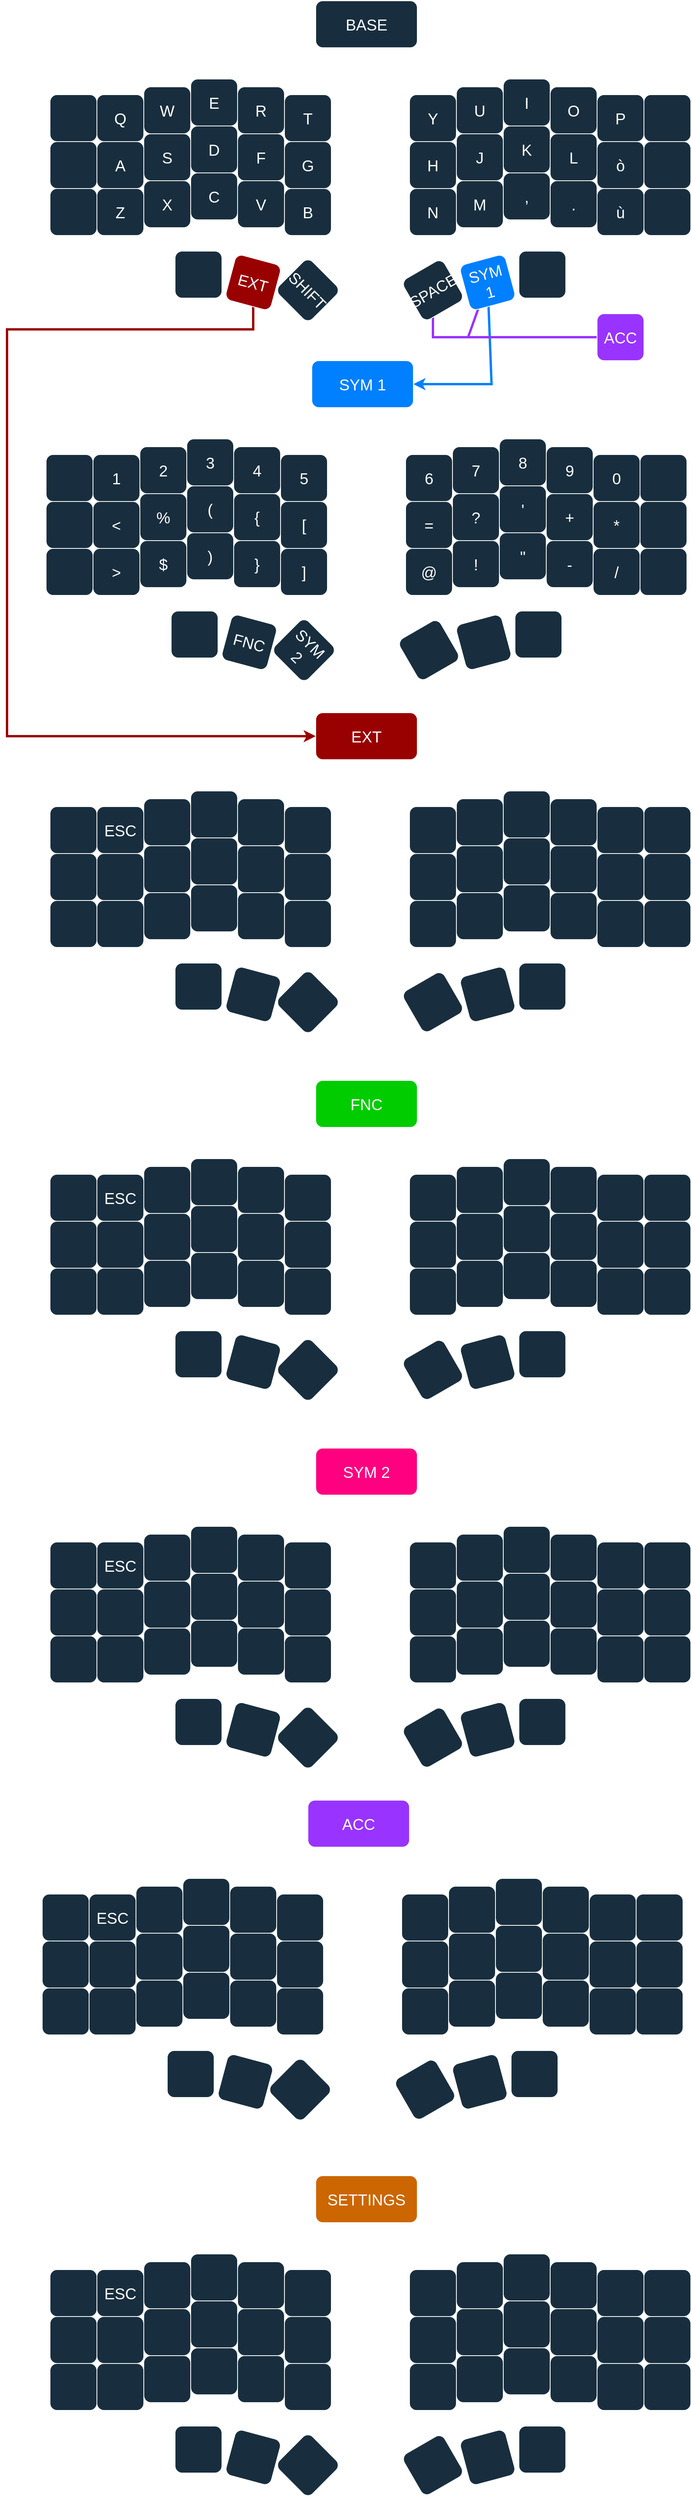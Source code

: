 <mxfile version="20.8.21" type="github">
  <diagram name="Page-1" id="5XUxKZGNFZnlBBJXVidY">
    <mxGraphModel dx="3056" dy="1203" grid="1" gridSize="10" guides="1" tooltips="1" connect="1" arrows="1" fold="1" page="1" pageScale="1" pageWidth="850" pageHeight="1100" math="0" shadow="0">
      <root>
        <mxCell id="0" />
        <mxCell id="1" parent="0" />
        <mxCell id="vhygpVMg7qetOzyWHxxr-3" value="Y" style="rounded=1;whiteSpace=wrap;html=1;strokeColor=#FFFFFF;fontColor=#FFFFFF;fillColor=#182E3E;fontSize=20;" vertex="1" parent="1">
          <mxGeometry x="475" y="140" width="60" height="60" as="geometry" />
        </mxCell>
        <mxCell id="vhygpVMg7qetOzyWHxxr-4" value="U" style="rounded=1;whiteSpace=wrap;html=1;strokeColor=#FFFFFF;fontColor=#FFFFFF;fillColor=#182E3E;fontSize=20;" vertex="1" parent="1">
          <mxGeometry x="535" y="130" width="60" height="60" as="geometry" />
        </mxCell>
        <mxCell id="vhygpVMg7qetOzyWHxxr-5" value="I" style="rounded=1;whiteSpace=wrap;html=1;strokeColor=#FFFFFF;fontColor=#FFFFFF;fillColor=#182E3E;fontSize=20;" vertex="1" parent="1">
          <mxGeometry x="595" y="120" width="60" height="60" as="geometry" />
        </mxCell>
        <mxCell id="vhygpVMg7qetOzyWHxxr-6" value="O" style="rounded=1;whiteSpace=wrap;html=1;strokeColor=#FFFFFF;fontColor=#FFFFFF;fillColor=#182E3E;fontSize=20;" vertex="1" parent="1">
          <mxGeometry x="655" y="130" width="60" height="60" as="geometry" />
        </mxCell>
        <mxCell id="vhygpVMg7qetOzyWHxxr-7" value="P" style="rounded=1;whiteSpace=wrap;html=1;strokeColor=#FFFFFF;fontColor=#FFFFFF;fillColor=#182E3E;fontSize=20;" vertex="1" parent="1">
          <mxGeometry x="715" y="140" width="60" height="60" as="geometry" />
        </mxCell>
        <mxCell id="vhygpVMg7qetOzyWHxxr-8" value="" style="rounded=1;whiteSpace=wrap;html=1;strokeColor=#FFFFFF;fontColor=#FFFFFF;fillColor=#182E3E;fontSize=20;" vertex="1" parent="1">
          <mxGeometry x="775" y="140" width="60" height="60" as="geometry" />
        </mxCell>
        <mxCell id="vhygpVMg7qetOzyWHxxr-9" value="H" style="rounded=1;whiteSpace=wrap;html=1;strokeColor=#FFFFFF;fontColor=#FFFFFF;fillColor=#182E3E;fontSize=20;" vertex="1" parent="1">
          <mxGeometry x="475" y="200" width="60" height="60" as="geometry" />
        </mxCell>
        <mxCell id="vhygpVMg7qetOzyWHxxr-10" value="J" style="rounded=1;whiteSpace=wrap;html=1;strokeColor=#FFFFFF;fontColor=#FFFFFF;fillColor=#182E3E;fontSize=20;" vertex="1" parent="1">
          <mxGeometry x="535" y="190" width="60" height="60" as="geometry" />
        </mxCell>
        <mxCell id="vhygpVMg7qetOzyWHxxr-11" value="K" style="rounded=1;whiteSpace=wrap;html=1;strokeColor=#FFFFFF;fontColor=#FFFFFF;fillColor=#182E3E;fontSize=20;" vertex="1" parent="1">
          <mxGeometry x="595" y="180" width="60" height="60" as="geometry" />
        </mxCell>
        <mxCell id="vhygpVMg7qetOzyWHxxr-12" value="L" style="rounded=1;whiteSpace=wrap;html=1;strokeColor=#FFFFFF;fontColor=#FFFFFF;fillColor=#182E3E;fontSize=20;" vertex="1" parent="1">
          <mxGeometry x="655" y="190" width="60" height="60" as="geometry" />
        </mxCell>
        <mxCell id="vhygpVMg7qetOzyWHxxr-13" value="ò" style="rounded=1;whiteSpace=wrap;html=1;strokeColor=#FFFFFF;fontColor=#FFFFFF;fillColor=#182E3E;fontSize=20;" vertex="1" parent="1">
          <mxGeometry x="715" y="200" width="60" height="60" as="geometry" />
        </mxCell>
        <mxCell id="vhygpVMg7qetOzyWHxxr-14" value="" style="rounded=1;whiteSpace=wrap;html=1;strokeColor=#FFFFFF;fontColor=#FFFFFF;fillColor=#182E3E;fontSize=20;" vertex="1" parent="1">
          <mxGeometry x="775" y="200" width="60" height="60" as="geometry" />
        </mxCell>
        <mxCell id="vhygpVMg7qetOzyWHxxr-15" value="N" style="rounded=1;whiteSpace=wrap;html=1;strokeColor=#FFFFFF;fontColor=#FFFFFF;fillColor=#182E3E;fontSize=20;" vertex="1" parent="1">
          <mxGeometry x="475" y="260" width="60" height="60" as="geometry" />
        </mxCell>
        <mxCell id="vhygpVMg7qetOzyWHxxr-16" value="M" style="rounded=1;whiteSpace=wrap;html=1;strokeColor=#FFFFFF;fontColor=#FFFFFF;fillColor=#182E3E;fontSize=20;" vertex="1" parent="1">
          <mxGeometry x="535" y="250" width="60" height="60" as="geometry" />
        </mxCell>
        <mxCell id="vhygpVMg7qetOzyWHxxr-17" value="," style="rounded=1;whiteSpace=wrap;html=1;strokeColor=#FFFFFF;fontColor=#FFFFFF;fillColor=#182E3E;fontSize=20;" vertex="1" parent="1">
          <mxGeometry x="595" y="240" width="60" height="60" as="geometry" />
        </mxCell>
        <mxCell id="vhygpVMg7qetOzyWHxxr-18" value="." style="rounded=1;whiteSpace=wrap;html=1;strokeColor=#FFFFFF;fontColor=#FFFFFF;fillColor=#182E3E;fontSize=20;" vertex="1" parent="1">
          <mxGeometry x="655" y="250" width="60" height="60" as="geometry" />
        </mxCell>
        <mxCell id="vhygpVMg7qetOzyWHxxr-19" value="ù" style="rounded=1;whiteSpace=wrap;html=1;strokeColor=#FFFFFF;fontColor=#FFFFFF;fillColor=#182E3E;fontSize=20;" vertex="1" parent="1">
          <mxGeometry x="715" y="260" width="60" height="60" as="geometry" />
        </mxCell>
        <mxCell id="vhygpVMg7qetOzyWHxxr-20" value="" style="rounded=1;whiteSpace=wrap;html=1;strokeColor=#FFFFFF;fontColor=#FFFFFF;fillColor=#182E3E;fontSize=20;" vertex="1" parent="1">
          <mxGeometry x="775" y="260" width="60" height="60" as="geometry" />
        </mxCell>
        <mxCell id="vhygpVMg7qetOzyWHxxr-39" value="T" style="rounded=1;whiteSpace=wrap;html=1;strokeColor=#FFFFFF;fontColor=#FFFFFF;fillColor=#182E3E;fontSize=20;" vertex="1" parent="1">
          <mxGeometry x="315" y="140" width="60" height="60" as="geometry" />
        </mxCell>
        <mxCell id="vhygpVMg7qetOzyWHxxr-40" value="R" style="rounded=1;whiteSpace=wrap;html=1;strokeColor=#FFFFFF;fontColor=#FFFFFF;fillColor=#182E3E;fontSize=20;" vertex="1" parent="1">
          <mxGeometry x="255" y="130" width="60" height="60" as="geometry" />
        </mxCell>
        <mxCell id="vhygpVMg7qetOzyWHxxr-41" value="E" style="rounded=1;whiteSpace=wrap;html=1;strokeColor=#FFFFFF;fontColor=#FFFFFF;fillColor=#182E3E;fontSize=20;" vertex="1" parent="1">
          <mxGeometry x="195" y="120" width="60" height="60" as="geometry" />
        </mxCell>
        <mxCell id="vhygpVMg7qetOzyWHxxr-42" value="W" style="rounded=1;whiteSpace=wrap;html=1;strokeColor=#FFFFFF;fontColor=#FFFFFF;fillColor=#182E3E;fontSize=20;" vertex="1" parent="1">
          <mxGeometry x="135" y="130" width="60" height="60" as="geometry" />
        </mxCell>
        <mxCell id="vhygpVMg7qetOzyWHxxr-43" value="Q" style="rounded=1;whiteSpace=wrap;html=1;strokeColor=#FFFFFF;fontColor=#FFFFFF;fillColor=#182E3E;fontSize=20;" vertex="1" parent="1">
          <mxGeometry x="75" y="140" width="60" height="60" as="geometry" />
        </mxCell>
        <mxCell id="vhygpVMg7qetOzyWHxxr-44" value="" style="rounded=1;whiteSpace=wrap;html=1;strokeColor=#FFFFFF;fontColor=#FFFFFF;fillColor=#182E3E;fontSize=20;" vertex="1" parent="1">
          <mxGeometry x="15" y="140" width="60" height="60" as="geometry" />
        </mxCell>
        <mxCell id="vhygpVMg7qetOzyWHxxr-45" value="G" style="rounded=1;whiteSpace=wrap;html=1;strokeColor=#FFFFFF;fontColor=#FFFFFF;fillColor=#182E3E;fontSize=20;" vertex="1" parent="1">
          <mxGeometry x="315" y="200" width="60" height="60" as="geometry" />
        </mxCell>
        <mxCell id="vhygpVMg7qetOzyWHxxr-46" value="F" style="rounded=1;whiteSpace=wrap;html=1;strokeColor=#FFFFFF;fontColor=#FFFFFF;fillColor=#182E3E;fontSize=20;" vertex="1" parent="1">
          <mxGeometry x="255" y="190" width="60" height="60" as="geometry" />
        </mxCell>
        <mxCell id="vhygpVMg7qetOzyWHxxr-47" value="D" style="rounded=1;whiteSpace=wrap;html=1;strokeColor=#FFFFFF;fontColor=#FFFFFF;fillColor=#182E3E;fontSize=20;" vertex="1" parent="1">
          <mxGeometry x="195" y="180" width="60" height="60" as="geometry" />
        </mxCell>
        <mxCell id="vhygpVMg7qetOzyWHxxr-48" value="S" style="rounded=1;whiteSpace=wrap;html=1;strokeColor=#FFFFFF;fontColor=#FFFFFF;fillColor=#182E3E;fontSize=20;" vertex="1" parent="1">
          <mxGeometry x="135" y="190" width="60" height="60" as="geometry" />
        </mxCell>
        <mxCell id="vhygpVMg7qetOzyWHxxr-49" value="A" style="rounded=1;whiteSpace=wrap;html=1;strokeColor=#FFFFFF;fontColor=#FFFFFF;fillColor=#182E3E;fontSize=20;" vertex="1" parent="1">
          <mxGeometry x="75" y="200" width="60" height="60" as="geometry" />
        </mxCell>
        <mxCell id="vhygpVMg7qetOzyWHxxr-50" value="" style="rounded=1;whiteSpace=wrap;html=1;strokeColor=#FFFFFF;fontColor=#FFFFFF;fillColor=#182E3E;fontSize=20;" vertex="1" parent="1">
          <mxGeometry x="15" y="200" width="60" height="60" as="geometry" />
        </mxCell>
        <mxCell id="vhygpVMg7qetOzyWHxxr-51" value="B" style="rounded=1;whiteSpace=wrap;html=1;strokeColor=#FFFFFF;fontColor=#FFFFFF;fillColor=#182E3E;fontSize=20;" vertex="1" parent="1">
          <mxGeometry x="315" y="260" width="60" height="60" as="geometry" />
        </mxCell>
        <mxCell id="vhygpVMg7qetOzyWHxxr-52" value="V" style="rounded=1;whiteSpace=wrap;html=1;strokeColor=#FFFFFF;fontColor=#FFFFFF;fillColor=#182E3E;fontSize=20;" vertex="1" parent="1">
          <mxGeometry x="255" y="250" width="60" height="60" as="geometry" />
        </mxCell>
        <mxCell id="vhygpVMg7qetOzyWHxxr-53" value="C" style="rounded=1;whiteSpace=wrap;html=1;strokeColor=#FFFFFF;fontColor=#FFFFFF;fillColor=#182E3E;fontSize=20;" vertex="1" parent="1">
          <mxGeometry x="195" y="240" width="60" height="60" as="geometry" />
        </mxCell>
        <mxCell id="vhygpVMg7qetOzyWHxxr-54" value="X" style="rounded=1;whiteSpace=wrap;html=1;strokeColor=#FFFFFF;fontColor=#FFFFFF;fillColor=#182E3E;fontSize=20;" vertex="1" parent="1">
          <mxGeometry x="135" y="250" width="60" height="60" as="geometry" />
        </mxCell>
        <mxCell id="vhygpVMg7qetOzyWHxxr-55" value="Z" style="rounded=1;whiteSpace=wrap;html=1;strokeColor=#FFFFFF;fontColor=#FFFFFF;fillColor=#182E3E;fontSize=20;" vertex="1" parent="1">
          <mxGeometry x="75" y="260" width="60" height="60" as="geometry" />
        </mxCell>
        <mxCell id="vhygpVMg7qetOzyWHxxr-56" value="" style="rounded=1;whiteSpace=wrap;html=1;strokeColor=#FFFFFF;fontColor=#FFFFFF;fillColor=#182E3E;fontSize=20;" vertex="1" parent="1">
          <mxGeometry x="15" y="260" width="60" height="60" as="geometry" />
        </mxCell>
        <mxCell id="vhygpVMg7qetOzyWHxxr-57" value="" style="rounded=1;whiteSpace=wrap;html=1;strokeColor=#FFFFFF;fontColor=#FFFFFF;fillColor=#182E3E;fontSize=20;" vertex="1" parent="1">
          <mxGeometry x="615" y="340" width="60" height="60" as="geometry" />
        </mxCell>
        <mxCell id="vhygpVMg7qetOzyWHxxr-58" value="" style="rounded=1;whiteSpace=wrap;html=1;strokeColor=#FFFFFF;fontColor=#FFFFFF;fillColor=#182E3E;fontSize=20;" vertex="1" parent="1">
          <mxGeometry x="175" y="340" width="60" height="60" as="geometry" />
        </mxCell>
        <mxCell id="vhygpVMg7qetOzyWHxxr-150" style="edgeStyle=orthogonalEdgeStyle;rounded=0;orthogonalLoop=1;jettySize=auto;html=1;entryX=0;entryY=0.5;entryDx=0;entryDy=0;strokeColor=#990000;fontSize=20;strokeWidth=3;" edge="1" parent="1" source="vhygpVMg7qetOzyWHxxr-59" target="vhygpVMg7qetOzyWHxxr-149">
          <mxGeometry relative="1" as="geometry">
            <Array as="points">
              <mxPoint x="275" y="440" />
              <mxPoint x="-40" y="440" />
              <mxPoint x="-40" y="960" />
            </Array>
          </mxGeometry>
        </mxCell>
        <mxCell id="vhygpVMg7qetOzyWHxxr-59" value="EXT" style="rounded=1;whiteSpace=wrap;html=1;strokeColor=#FFFFFF;fontColor=#FFFFFF;fillColor=#990000;rotation=15;fontSize=20;" vertex="1" parent="1">
          <mxGeometry x="245" y="350" width="60" height="60" as="geometry" />
        </mxCell>
        <mxCell id="vhygpVMg7qetOzyWHxxr-60" value="SHIFT" style="rounded=1;whiteSpace=wrap;html=1;strokeColor=#FFFFFF;fontColor=#FFFFFF;fillColor=#182E3E;rotation=45;fontSize=20;" vertex="1" parent="1">
          <mxGeometry x="315" y="360" width="60" height="60" as="geometry" />
        </mxCell>
        <mxCell id="vhygpVMg7qetOzyWHxxr-154" style="edgeStyle=orthogonalEdgeStyle;rounded=0;orthogonalLoop=1;jettySize=auto;html=1;entryX=0;entryY=0.5;entryDx=0;entryDy=0;strokeColor=#9933FF;fontSize=20;strokeWidth=3;" edge="1" parent="1" source="vhygpVMg7qetOzyWHxxr-61" target="vhygpVMg7qetOzyWHxxr-152">
          <mxGeometry relative="1" as="geometry">
            <Array as="points">
              <mxPoint x="505" y="450" />
              <mxPoint x="730" y="450" />
            </Array>
          </mxGeometry>
        </mxCell>
        <mxCell id="vhygpVMg7qetOzyWHxxr-61" value="SPACE" style="rounded=1;whiteSpace=wrap;html=1;strokeColor=#FFFFFF;fontColor=#FFFFFF;fillColor=#182E3E;rotation=-30;fontSize=20;" vertex="1" parent="1">
          <mxGeometry x="475" y="360" width="60" height="60" as="geometry" />
        </mxCell>
        <mxCell id="vhygpVMg7qetOzyWHxxr-151" style="edgeStyle=orthogonalEdgeStyle;rounded=0;orthogonalLoop=1;jettySize=auto;html=1;entryX=1;entryY=0.5;entryDx=0;entryDy=0;strokeColor=#007FFF;fontSize=20;strokeWidth=3;" edge="1" parent="1" source="vhygpVMg7qetOzyWHxxr-62" target="vhygpVMg7qetOzyWHxxr-106">
          <mxGeometry relative="1" as="geometry">
            <Array as="points">
              <mxPoint x="580" y="510" />
            </Array>
          </mxGeometry>
        </mxCell>
        <mxCell id="vhygpVMg7qetOzyWHxxr-153" style="edgeStyle=orthogonalEdgeStyle;rounded=0;orthogonalLoop=1;jettySize=auto;html=1;entryX=0;entryY=0.5;entryDx=0;entryDy=0;strokeColor=#9933FF;fontSize=20;strokeWidth=3;" edge="1" parent="1" source="vhygpVMg7qetOzyWHxxr-62" target="vhygpVMg7qetOzyWHxxr-152">
          <mxGeometry relative="1" as="geometry">
            <Array as="points">
              <mxPoint x="550" y="450" />
              <mxPoint x="730" y="450" />
            </Array>
          </mxGeometry>
        </mxCell>
        <mxCell id="vhygpVMg7qetOzyWHxxr-62" value="SYM 1" style="rounded=1;whiteSpace=wrap;html=1;strokeColor=#FFFFFF;fontColor=#FFFFFF;fillColor=#007FFF;rotation=-15;fontSize=20;" vertex="1" parent="1">
          <mxGeometry x="545" y="350" width="60" height="60" as="geometry" />
        </mxCell>
        <mxCell id="vhygpVMg7qetOzyWHxxr-63" value="BASE" style="rounded=1;whiteSpace=wrap;html=1;strokeColor=#FFFFFF;fontColor=#FFFFFF;fillColor=#182E3E;fontSize=20;" vertex="1" parent="1">
          <mxGeometry x="355" y="20" width="130" height="60" as="geometry" />
        </mxCell>
        <mxCell id="vhygpVMg7qetOzyWHxxr-64" value="6" style="rounded=1;whiteSpace=wrap;html=1;strokeColor=#FFFFFF;fontColor=#FFFFFF;fillColor=#182E3E;fontSize=20;" vertex="1" parent="1">
          <mxGeometry x="470" y="600" width="60" height="60" as="geometry" />
        </mxCell>
        <mxCell id="vhygpVMg7qetOzyWHxxr-65" value="7" style="rounded=1;whiteSpace=wrap;html=1;strokeColor=#FFFFFF;fontColor=#FFFFFF;fillColor=#182E3E;fontSize=20;" vertex="1" parent="1">
          <mxGeometry x="530" y="590" width="60" height="60" as="geometry" />
        </mxCell>
        <mxCell id="vhygpVMg7qetOzyWHxxr-66" value="8" style="rounded=1;whiteSpace=wrap;html=1;strokeColor=#FFFFFF;fontColor=#FFFFFF;fillColor=#182E3E;fontSize=20;" vertex="1" parent="1">
          <mxGeometry x="590" y="580" width="60" height="60" as="geometry" />
        </mxCell>
        <mxCell id="vhygpVMg7qetOzyWHxxr-67" value="9" style="rounded=1;whiteSpace=wrap;html=1;strokeColor=#FFFFFF;fontColor=#FFFFFF;fillColor=#182E3E;fontSize=20;" vertex="1" parent="1">
          <mxGeometry x="650" y="590" width="60" height="60" as="geometry" />
        </mxCell>
        <mxCell id="vhygpVMg7qetOzyWHxxr-68" value="0" style="rounded=1;whiteSpace=wrap;html=1;strokeColor=#FFFFFF;fontColor=#FFFFFF;fillColor=#182E3E;fontSize=20;" vertex="1" parent="1">
          <mxGeometry x="710" y="600" width="60" height="60" as="geometry" />
        </mxCell>
        <mxCell id="vhygpVMg7qetOzyWHxxr-69" value="" style="rounded=1;whiteSpace=wrap;html=1;strokeColor=#FFFFFF;fontColor=#FFFFFF;fillColor=#182E3E;fontSize=20;" vertex="1" parent="1">
          <mxGeometry x="770" y="600" width="60" height="60" as="geometry" />
        </mxCell>
        <mxCell id="vhygpVMg7qetOzyWHxxr-70" value="=" style="rounded=1;whiteSpace=wrap;html=1;strokeColor=#FFFFFF;fontColor=#FFFFFF;fillColor=#182E3E;fontSize=20;" vertex="1" parent="1">
          <mxGeometry x="470" y="660" width="60" height="60" as="geometry" />
        </mxCell>
        <mxCell id="vhygpVMg7qetOzyWHxxr-71" value="?" style="rounded=1;whiteSpace=wrap;html=1;strokeColor=#FFFFFF;fontColor=#FFFFFF;fillColor=#182E3E;fontSize=20;" vertex="1" parent="1">
          <mxGeometry x="530" y="650" width="60" height="60" as="geometry" />
        </mxCell>
        <mxCell id="vhygpVMg7qetOzyWHxxr-72" value="&#39;" style="rounded=1;whiteSpace=wrap;html=1;strokeColor=#FFFFFF;fontColor=#FFFFFF;fillColor=#182E3E;fontSize=20;" vertex="1" parent="1">
          <mxGeometry x="590" y="640" width="60" height="60" as="geometry" />
        </mxCell>
        <mxCell id="vhygpVMg7qetOzyWHxxr-73" value="+" style="rounded=1;whiteSpace=wrap;html=1;strokeColor=#FFFFFF;fontColor=#FFFFFF;fillColor=#182E3E;fontSize=20;" vertex="1" parent="1">
          <mxGeometry x="650" y="650" width="60" height="60" as="geometry" />
        </mxCell>
        <mxCell id="vhygpVMg7qetOzyWHxxr-74" value="*" style="rounded=1;whiteSpace=wrap;html=1;strokeColor=#FFFFFF;fontColor=#FFFFFF;fillColor=#182E3E;fontSize=20;" vertex="1" parent="1">
          <mxGeometry x="710" y="660" width="60" height="60" as="geometry" />
        </mxCell>
        <mxCell id="vhygpVMg7qetOzyWHxxr-75" value="" style="rounded=1;whiteSpace=wrap;html=1;strokeColor=#FFFFFF;fontColor=#FFFFFF;fillColor=#182E3E;fontSize=20;" vertex="1" parent="1">
          <mxGeometry x="770" y="660" width="60" height="60" as="geometry" />
        </mxCell>
        <mxCell id="vhygpVMg7qetOzyWHxxr-76" value="@" style="rounded=1;whiteSpace=wrap;html=1;strokeColor=#FFFFFF;fontColor=#FFFFFF;fillColor=#182E3E;fontSize=20;" vertex="1" parent="1">
          <mxGeometry x="470" y="720" width="60" height="60" as="geometry" />
        </mxCell>
        <mxCell id="vhygpVMg7qetOzyWHxxr-77" value="!" style="rounded=1;whiteSpace=wrap;html=1;strokeColor=#FFFFFF;fontColor=#FFFFFF;fillColor=#182E3E;fontSize=20;" vertex="1" parent="1">
          <mxGeometry x="530" y="710" width="60" height="60" as="geometry" />
        </mxCell>
        <mxCell id="vhygpVMg7qetOzyWHxxr-78" value="&quot;" style="rounded=1;whiteSpace=wrap;html=1;strokeColor=#FFFFFF;fontColor=#FFFFFF;fillColor=#182E3E;fontSize=20;" vertex="1" parent="1">
          <mxGeometry x="590" y="700" width="60" height="60" as="geometry" />
        </mxCell>
        <mxCell id="vhygpVMg7qetOzyWHxxr-79" value="-" style="rounded=1;whiteSpace=wrap;html=1;strokeColor=#FFFFFF;fontColor=#FFFFFF;fillColor=#182E3E;fontSize=20;" vertex="1" parent="1">
          <mxGeometry x="650" y="710" width="60" height="60" as="geometry" />
        </mxCell>
        <mxCell id="vhygpVMg7qetOzyWHxxr-80" value="/" style="rounded=1;whiteSpace=wrap;html=1;strokeColor=#FFFFFF;fontColor=#FFFFFF;fillColor=#182E3E;fontSize=20;" vertex="1" parent="1">
          <mxGeometry x="710" y="720" width="60" height="60" as="geometry" />
        </mxCell>
        <mxCell id="vhygpVMg7qetOzyWHxxr-81" value="" style="rounded=1;whiteSpace=wrap;html=1;strokeColor=#FFFFFF;fontColor=#FFFFFF;fillColor=#182E3E;fontSize=20;" vertex="1" parent="1">
          <mxGeometry x="770" y="720" width="60" height="60" as="geometry" />
        </mxCell>
        <mxCell id="vhygpVMg7qetOzyWHxxr-82" value="5" style="rounded=1;whiteSpace=wrap;html=1;strokeColor=#FFFFFF;fontColor=#FFFFFF;fillColor=#182E3E;fontSize=20;" vertex="1" parent="1">
          <mxGeometry x="310" y="600" width="60" height="60" as="geometry" />
        </mxCell>
        <mxCell id="vhygpVMg7qetOzyWHxxr-83" value="4" style="rounded=1;whiteSpace=wrap;html=1;strokeColor=#FFFFFF;fontColor=#FFFFFF;fillColor=#182E3E;fontSize=20;" vertex="1" parent="1">
          <mxGeometry x="250" y="590" width="60" height="60" as="geometry" />
        </mxCell>
        <mxCell id="vhygpVMg7qetOzyWHxxr-84" value="3" style="rounded=1;whiteSpace=wrap;html=1;strokeColor=#FFFFFF;fontColor=#FFFFFF;fillColor=#182E3E;fontSize=20;" vertex="1" parent="1">
          <mxGeometry x="190" y="580" width="60" height="60" as="geometry" />
        </mxCell>
        <mxCell id="vhygpVMg7qetOzyWHxxr-85" value="2" style="rounded=1;whiteSpace=wrap;html=1;strokeColor=#FFFFFF;fontColor=#FFFFFF;fillColor=#182E3E;fontSize=20;" vertex="1" parent="1">
          <mxGeometry x="130" y="590" width="60" height="60" as="geometry" />
        </mxCell>
        <mxCell id="vhygpVMg7qetOzyWHxxr-86" value="1" style="rounded=1;whiteSpace=wrap;html=1;strokeColor=#FFFFFF;fontColor=#FFFFFF;fillColor=#182E3E;fontSize=20;" vertex="1" parent="1">
          <mxGeometry x="70" y="600" width="60" height="60" as="geometry" />
        </mxCell>
        <mxCell id="vhygpVMg7qetOzyWHxxr-87" value="" style="rounded=1;whiteSpace=wrap;html=1;strokeColor=#FFFFFF;fontColor=#FFFFFF;fillColor=#182E3E;fontSize=20;" vertex="1" parent="1">
          <mxGeometry x="10" y="600" width="60" height="60" as="geometry" />
        </mxCell>
        <mxCell id="vhygpVMg7qetOzyWHxxr-88" value="[" style="rounded=1;whiteSpace=wrap;html=1;strokeColor=#FFFFFF;fontColor=#FFFFFF;fillColor=#182E3E;fontSize=20;" vertex="1" parent="1">
          <mxGeometry x="310" y="660" width="60" height="60" as="geometry" />
        </mxCell>
        <mxCell id="vhygpVMg7qetOzyWHxxr-89" value="&lt;div style=&quot;font-size: 20px;&quot;&gt;{&lt;br style=&quot;font-size: 20px;&quot;&gt;&lt;/div&gt;" style="rounded=1;whiteSpace=wrap;html=1;strokeColor=#FFFFFF;fontColor=#FFFFFF;fillColor=#182E3E;fontSize=20;" vertex="1" parent="1">
          <mxGeometry x="250" y="650" width="60" height="60" as="geometry" />
        </mxCell>
        <mxCell id="vhygpVMg7qetOzyWHxxr-90" value="(" style="rounded=1;whiteSpace=wrap;html=1;strokeColor=#FFFFFF;fontColor=#FFFFFF;fillColor=#182E3E;fontSize=20;" vertex="1" parent="1">
          <mxGeometry x="190" y="640" width="60" height="60" as="geometry" />
        </mxCell>
        <mxCell id="vhygpVMg7qetOzyWHxxr-91" value="%" style="rounded=1;whiteSpace=wrap;html=1;strokeColor=#FFFFFF;fontColor=#FFFFFF;fillColor=#182E3E;fontSize=20;" vertex="1" parent="1">
          <mxGeometry x="130" y="650" width="60" height="60" as="geometry" />
        </mxCell>
        <mxCell id="vhygpVMg7qetOzyWHxxr-92" value="&amp;lt;" style="rounded=1;whiteSpace=wrap;html=1;strokeColor=#FFFFFF;fontColor=#FFFFFF;fillColor=#182E3E;fontSize=20;" vertex="1" parent="1">
          <mxGeometry x="70" y="660" width="60" height="60" as="geometry" />
        </mxCell>
        <mxCell id="vhygpVMg7qetOzyWHxxr-93" value="" style="rounded=1;whiteSpace=wrap;html=1;strokeColor=#FFFFFF;fontColor=#FFFFFF;fillColor=#182E3E;fontSize=20;" vertex="1" parent="1">
          <mxGeometry x="10" y="660" width="60" height="60" as="geometry" />
        </mxCell>
        <mxCell id="vhygpVMg7qetOzyWHxxr-94" value="]" style="rounded=1;whiteSpace=wrap;html=1;strokeColor=#FFFFFF;fontColor=#FFFFFF;fillColor=#182E3E;fontSize=20;" vertex="1" parent="1">
          <mxGeometry x="310" y="720" width="60" height="60" as="geometry" />
        </mxCell>
        <mxCell id="vhygpVMg7qetOzyWHxxr-95" value="}" style="rounded=1;whiteSpace=wrap;html=1;strokeColor=#FFFFFF;fontColor=#FFFFFF;fillColor=#182E3E;fontSize=20;" vertex="1" parent="1">
          <mxGeometry x="250" y="710" width="60" height="60" as="geometry" />
        </mxCell>
        <mxCell id="vhygpVMg7qetOzyWHxxr-96" value=")" style="rounded=1;whiteSpace=wrap;html=1;strokeColor=#FFFFFF;fontColor=#FFFFFF;fillColor=#182E3E;fontSize=20;" vertex="1" parent="1">
          <mxGeometry x="190" y="700" width="60" height="60" as="geometry" />
        </mxCell>
        <mxCell id="vhygpVMg7qetOzyWHxxr-97" value="$" style="rounded=1;whiteSpace=wrap;html=1;strokeColor=#FFFFFF;fontColor=#FFFFFF;fillColor=#182E3E;fontSize=20;" vertex="1" parent="1">
          <mxGeometry x="130" y="710" width="60" height="60" as="geometry" />
        </mxCell>
        <mxCell id="vhygpVMg7qetOzyWHxxr-98" value="&amp;gt;" style="rounded=1;whiteSpace=wrap;html=1;strokeColor=#FFFFFF;fontColor=#FFFFFF;fillColor=#182E3E;fontSize=20;" vertex="1" parent="1">
          <mxGeometry x="70" y="720" width="60" height="60" as="geometry" />
        </mxCell>
        <mxCell id="vhygpVMg7qetOzyWHxxr-99" value="" style="rounded=1;whiteSpace=wrap;html=1;strokeColor=#FFFFFF;fontColor=#FFFFFF;fillColor=#182E3E;fontSize=20;" vertex="1" parent="1">
          <mxGeometry x="10" y="720" width="60" height="60" as="geometry" />
        </mxCell>
        <mxCell id="vhygpVMg7qetOzyWHxxr-100" value="" style="rounded=1;whiteSpace=wrap;html=1;strokeColor=#FFFFFF;fontColor=#FFFFFF;fillColor=#182E3E;fontSize=20;" vertex="1" parent="1">
          <mxGeometry x="610" y="800" width="60" height="60" as="geometry" />
        </mxCell>
        <mxCell id="vhygpVMg7qetOzyWHxxr-101" value="" style="rounded=1;whiteSpace=wrap;html=1;strokeColor=#FFFFFF;fontColor=#FFFFFF;fillColor=#182E3E;fontSize=20;" vertex="1" parent="1">
          <mxGeometry x="170" y="800" width="60" height="60" as="geometry" />
        </mxCell>
        <mxCell id="vhygpVMg7qetOzyWHxxr-102" value="FNC" style="rounded=1;whiteSpace=wrap;html=1;strokeColor=#FFFFFF;fontColor=#FFFFFF;fillColor=#182E3E;rotation=15;fontSize=20;" vertex="1" parent="1">
          <mxGeometry x="240" y="810" width="60" height="60" as="geometry" />
        </mxCell>
        <mxCell id="vhygpVMg7qetOzyWHxxr-103" value="SYM 2" style="rounded=1;whiteSpace=wrap;html=1;strokeColor=#FFFFFF;fontColor=#FFFFFF;fillColor=#182E3E;rotation=45;fontSize=20;" vertex="1" parent="1">
          <mxGeometry x="310" y="820" width="60" height="60" as="geometry" />
        </mxCell>
        <mxCell id="vhygpVMg7qetOzyWHxxr-104" value="" style="rounded=1;whiteSpace=wrap;html=1;strokeColor=#FFFFFF;fontColor=#FFFFFF;fillColor=#182E3E;rotation=-30;fontSize=20;" vertex="1" parent="1">
          <mxGeometry x="470" y="820" width="60" height="60" as="geometry" />
        </mxCell>
        <mxCell id="vhygpVMg7qetOzyWHxxr-105" value="" style="rounded=1;whiteSpace=wrap;html=1;strokeColor=#FFFFFF;fontColor=#FFFFFF;fillColor=#182E3E;rotation=-15;fontSize=20;" vertex="1" parent="1">
          <mxGeometry x="540" y="810" width="60" height="60" as="geometry" />
        </mxCell>
        <mxCell id="vhygpVMg7qetOzyWHxxr-106" value="SYM 1" style="rounded=1;whiteSpace=wrap;html=1;strokeColor=#FFFFFF;fontColor=#FFFFFF;fillColor=#007FFF;fontSize=20;" vertex="1" parent="1">
          <mxGeometry x="350" y="480" width="130" height="60" as="geometry" />
        </mxCell>
        <mxCell id="vhygpVMg7qetOzyWHxxr-107" value="" style="rounded=1;whiteSpace=wrap;html=1;strokeColor=#FFFFFF;fontColor=#FFFFFF;fillColor=#182E3E;fontSize=20;" vertex="1" parent="1">
          <mxGeometry x="475" y="1050" width="60" height="60" as="geometry" />
        </mxCell>
        <mxCell id="vhygpVMg7qetOzyWHxxr-108" value="" style="rounded=1;whiteSpace=wrap;html=1;strokeColor=#FFFFFF;fontColor=#FFFFFF;fillColor=#182E3E;fontSize=20;" vertex="1" parent="1">
          <mxGeometry x="535" y="1040" width="60" height="60" as="geometry" />
        </mxCell>
        <mxCell id="vhygpVMg7qetOzyWHxxr-109" value="" style="rounded=1;whiteSpace=wrap;html=1;strokeColor=#FFFFFF;fontColor=#FFFFFF;fillColor=#182E3E;fontSize=20;" vertex="1" parent="1">
          <mxGeometry x="595" y="1030" width="60" height="60" as="geometry" />
        </mxCell>
        <mxCell id="vhygpVMg7qetOzyWHxxr-110" value="" style="rounded=1;whiteSpace=wrap;html=1;strokeColor=#FFFFFF;fontColor=#FFFFFF;fillColor=#182E3E;fontSize=20;" vertex="1" parent="1">
          <mxGeometry x="655" y="1040" width="60" height="60" as="geometry" />
        </mxCell>
        <mxCell id="vhygpVMg7qetOzyWHxxr-111" value="" style="rounded=1;whiteSpace=wrap;html=1;strokeColor=#FFFFFF;fontColor=#FFFFFF;fillColor=#182E3E;fontSize=20;" vertex="1" parent="1">
          <mxGeometry x="715" y="1050" width="60" height="60" as="geometry" />
        </mxCell>
        <mxCell id="vhygpVMg7qetOzyWHxxr-112" value="" style="rounded=1;whiteSpace=wrap;html=1;strokeColor=#FFFFFF;fontColor=#FFFFFF;fillColor=#182E3E;fontSize=20;" vertex="1" parent="1">
          <mxGeometry x="775" y="1050" width="60" height="60" as="geometry" />
        </mxCell>
        <mxCell id="vhygpVMg7qetOzyWHxxr-113" value="" style="rounded=1;whiteSpace=wrap;html=1;strokeColor=#FFFFFF;fontColor=#FFFFFF;fillColor=#182E3E;fontSize=20;" vertex="1" parent="1">
          <mxGeometry x="475" y="1110" width="60" height="60" as="geometry" />
        </mxCell>
        <mxCell id="vhygpVMg7qetOzyWHxxr-114" value="" style="rounded=1;whiteSpace=wrap;html=1;strokeColor=#FFFFFF;fontColor=#FFFFFF;fillColor=#182E3E;fontSize=20;" vertex="1" parent="1">
          <mxGeometry x="535" y="1100" width="60" height="60" as="geometry" />
        </mxCell>
        <mxCell id="vhygpVMg7qetOzyWHxxr-115" value="" style="rounded=1;whiteSpace=wrap;html=1;strokeColor=#FFFFFF;fontColor=#FFFFFF;fillColor=#182E3E;fontSize=20;" vertex="1" parent="1">
          <mxGeometry x="595" y="1090" width="60" height="60" as="geometry" />
        </mxCell>
        <mxCell id="vhygpVMg7qetOzyWHxxr-116" value="" style="rounded=1;whiteSpace=wrap;html=1;strokeColor=#FFFFFF;fontColor=#FFFFFF;fillColor=#182E3E;fontSize=20;" vertex="1" parent="1">
          <mxGeometry x="655" y="1100" width="60" height="60" as="geometry" />
        </mxCell>
        <mxCell id="vhygpVMg7qetOzyWHxxr-117" value="" style="rounded=1;whiteSpace=wrap;html=1;strokeColor=#FFFFFF;fontColor=#FFFFFF;fillColor=#182E3E;fontSize=20;" vertex="1" parent="1">
          <mxGeometry x="715" y="1110" width="60" height="60" as="geometry" />
        </mxCell>
        <mxCell id="vhygpVMg7qetOzyWHxxr-118" value="" style="rounded=1;whiteSpace=wrap;html=1;strokeColor=#FFFFFF;fontColor=#FFFFFF;fillColor=#182E3E;fontSize=20;" vertex="1" parent="1">
          <mxGeometry x="775" y="1110" width="60" height="60" as="geometry" />
        </mxCell>
        <mxCell id="vhygpVMg7qetOzyWHxxr-119" value="" style="rounded=1;whiteSpace=wrap;html=1;strokeColor=#FFFFFF;fontColor=#FFFFFF;fillColor=#182E3E;fontSize=20;" vertex="1" parent="1">
          <mxGeometry x="475" y="1170" width="60" height="60" as="geometry" />
        </mxCell>
        <mxCell id="vhygpVMg7qetOzyWHxxr-120" value="" style="rounded=1;whiteSpace=wrap;html=1;strokeColor=#FFFFFF;fontColor=#FFFFFF;fillColor=#182E3E;fontSize=20;" vertex="1" parent="1">
          <mxGeometry x="535" y="1160" width="60" height="60" as="geometry" />
        </mxCell>
        <mxCell id="vhygpVMg7qetOzyWHxxr-121" value="" style="rounded=1;whiteSpace=wrap;html=1;strokeColor=#FFFFFF;fontColor=#FFFFFF;fillColor=#182E3E;fontSize=20;" vertex="1" parent="1">
          <mxGeometry x="595" y="1150" width="60" height="60" as="geometry" />
        </mxCell>
        <mxCell id="vhygpVMg7qetOzyWHxxr-122" value="" style="rounded=1;whiteSpace=wrap;html=1;strokeColor=#FFFFFF;fontColor=#FFFFFF;fillColor=#182E3E;fontSize=20;" vertex="1" parent="1">
          <mxGeometry x="655" y="1160" width="60" height="60" as="geometry" />
        </mxCell>
        <mxCell id="vhygpVMg7qetOzyWHxxr-123" value="" style="rounded=1;whiteSpace=wrap;html=1;strokeColor=#FFFFFF;fontColor=#FFFFFF;fillColor=#182E3E;fontSize=20;" vertex="1" parent="1">
          <mxGeometry x="715" y="1170" width="60" height="60" as="geometry" />
        </mxCell>
        <mxCell id="vhygpVMg7qetOzyWHxxr-124" value="" style="rounded=1;whiteSpace=wrap;html=1;strokeColor=#FFFFFF;fontColor=#FFFFFF;fillColor=#182E3E;fontSize=20;" vertex="1" parent="1">
          <mxGeometry x="775" y="1170" width="60" height="60" as="geometry" />
        </mxCell>
        <mxCell id="vhygpVMg7qetOzyWHxxr-125" value="" style="rounded=1;whiteSpace=wrap;html=1;strokeColor=#FFFFFF;fontColor=#FFFFFF;fillColor=#182E3E;fontSize=20;" vertex="1" parent="1">
          <mxGeometry x="315" y="1050" width="60" height="60" as="geometry" />
        </mxCell>
        <mxCell id="vhygpVMg7qetOzyWHxxr-126" value="" style="rounded=1;whiteSpace=wrap;html=1;strokeColor=#FFFFFF;fontColor=#FFFFFF;fillColor=#182E3E;fontSize=20;" vertex="1" parent="1">
          <mxGeometry x="255" y="1040" width="60" height="60" as="geometry" />
        </mxCell>
        <mxCell id="vhygpVMg7qetOzyWHxxr-127" value="" style="rounded=1;whiteSpace=wrap;html=1;strokeColor=#FFFFFF;fontColor=#FFFFFF;fillColor=#182E3E;fontSize=20;" vertex="1" parent="1">
          <mxGeometry x="195" y="1030" width="60" height="60" as="geometry" />
        </mxCell>
        <mxCell id="vhygpVMg7qetOzyWHxxr-128" value="" style="rounded=1;whiteSpace=wrap;html=1;strokeColor=#FFFFFF;fontColor=#FFFFFF;fillColor=#182E3E;fontSize=20;" vertex="1" parent="1">
          <mxGeometry x="135" y="1040" width="60" height="60" as="geometry" />
        </mxCell>
        <mxCell id="vhygpVMg7qetOzyWHxxr-129" value="ESC" style="rounded=1;whiteSpace=wrap;html=1;strokeColor=#FFFFFF;fontColor=#FFFFFF;fillColor=#182E3E;fontSize=20;" vertex="1" parent="1">
          <mxGeometry x="75" y="1050" width="60" height="60" as="geometry" />
        </mxCell>
        <mxCell id="vhygpVMg7qetOzyWHxxr-130" value="" style="rounded=1;whiteSpace=wrap;html=1;strokeColor=#FFFFFF;fontColor=#FFFFFF;fillColor=#182E3E;fontSize=20;" vertex="1" parent="1">
          <mxGeometry x="15" y="1050" width="60" height="60" as="geometry" />
        </mxCell>
        <mxCell id="vhygpVMg7qetOzyWHxxr-131" value="" style="rounded=1;whiteSpace=wrap;html=1;strokeColor=#FFFFFF;fontColor=#FFFFFF;fillColor=#182E3E;fontSize=20;" vertex="1" parent="1">
          <mxGeometry x="315" y="1110" width="60" height="60" as="geometry" />
        </mxCell>
        <mxCell id="vhygpVMg7qetOzyWHxxr-132" value="" style="rounded=1;whiteSpace=wrap;html=1;strokeColor=#FFFFFF;fontColor=#FFFFFF;fillColor=#182E3E;fontSize=20;" vertex="1" parent="1">
          <mxGeometry x="255" y="1100" width="60" height="60" as="geometry" />
        </mxCell>
        <mxCell id="vhygpVMg7qetOzyWHxxr-133" value="" style="rounded=1;whiteSpace=wrap;html=1;strokeColor=#FFFFFF;fontColor=#FFFFFF;fillColor=#182E3E;fontSize=20;" vertex="1" parent="1">
          <mxGeometry x="195" y="1090" width="60" height="60" as="geometry" />
        </mxCell>
        <mxCell id="vhygpVMg7qetOzyWHxxr-134" value="" style="rounded=1;whiteSpace=wrap;html=1;strokeColor=#FFFFFF;fontColor=#FFFFFF;fillColor=#182E3E;fontSize=20;" vertex="1" parent="1">
          <mxGeometry x="135" y="1100" width="60" height="60" as="geometry" />
        </mxCell>
        <mxCell id="vhygpVMg7qetOzyWHxxr-135" value="" style="rounded=1;whiteSpace=wrap;html=1;strokeColor=#FFFFFF;fontColor=#FFFFFF;fillColor=#182E3E;fontSize=20;" vertex="1" parent="1">
          <mxGeometry x="75" y="1110" width="60" height="60" as="geometry" />
        </mxCell>
        <mxCell id="vhygpVMg7qetOzyWHxxr-136" value="" style="rounded=1;whiteSpace=wrap;html=1;strokeColor=#FFFFFF;fontColor=#FFFFFF;fillColor=#182E3E;fontSize=20;" vertex="1" parent="1">
          <mxGeometry x="15" y="1110" width="60" height="60" as="geometry" />
        </mxCell>
        <mxCell id="vhygpVMg7qetOzyWHxxr-137" value="" style="rounded=1;whiteSpace=wrap;html=1;strokeColor=#FFFFFF;fontColor=#FFFFFF;fillColor=#182E3E;fontSize=20;" vertex="1" parent="1">
          <mxGeometry x="315" y="1170" width="60" height="60" as="geometry" />
        </mxCell>
        <mxCell id="vhygpVMg7qetOzyWHxxr-138" value="" style="rounded=1;whiteSpace=wrap;html=1;strokeColor=#FFFFFF;fontColor=#FFFFFF;fillColor=#182E3E;fontSize=20;" vertex="1" parent="1">
          <mxGeometry x="255" y="1160" width="60" height="60" as="geometry" />
        </mxCell>
        <mxCell id="vhygpVMg7qetOzyWHxxr-139" value="" style="rounded=1;whiteSpace=wrap;html=1;strokeColor=#FFFFFF;fontColor=#FFFFFF;fillColor=#182E3E;fontSize=20;" vertex="1" parent="1">
          <mxGeometry x="195" y="1150" width="60" height="60" as="geometry" />
        </mxCell>
        <mxCell id="vhygpVMg7qetOzyWHxxr-140" value="" style="rounded=1;whiteSpace=wrap;html=1;strokeColor=#FFFFFF;fontColor=#FFFFFF;fillColor=#182E3E;fontSize=20;" vertex="1" parent="1">
          <mxGeometry x="135" y="1160" width="60" height="60" as="geometry" />
        </mxCell>
        <mxCell id="vhygpVMg7qetOzyWHxxr-141" value="" style="rounded=1;whiteSpace=wrap;html=1;strokeColor=#FFFFFF;fontColor=#FFFFFF;fillColor=#182E3E;fontSize=20;" vertex="1" parent="1">
          <mxGeometry x="75" y="1170" width="60" height="60" as="geometry" />
        </mxCell>
        <mxCell id="vhygpVMg7qetOzyWHxxr-142" value="" style="rounded=1;whiteSpace=wrap;html=1;strokeColor=#FFFFFF;fontColor=#FFFFFF;fillColor=#182E3E;fontSize=20;" vertex="1" parent="1">
          <mxGeometry x="15" y="1170" width="60" height="60" as="geometry" />
        </mxCell>
        <mxCell id="vhygpVMg7qetOzyWHxxr-143" value="" style="rounded=1;whiteSpace=wrap;html=1;strokeColor=#FFFFFF;fontColor=#FFFFFF;fillColor=#182E3E;fontSize=20;" vertex="1" parent="1">
          <mxGeometry x="615" y="1250" width="60" height="60" as="geometry" />
        </mxCell>
        <mxCell id="vhygpVMg7qetOzyWHxxr-144" value="" style="rounded=1;whiteSpace=wrap;html=1;strokeColor=#FFFFFF;fontColor=#FFFFFF;fillColor=#182E3E;fontSize=20;" vertex="1" parent="1">
          <mxGeometry x="175" y="1250" width="60" height="60" as="geometry" />
        </mxCell>
        <mxCell id="vhygpVMg7qetOzyWHxxr-145" value="" style="rounded=1;whiteSpace=wrap;html=1;strokeColor=#FFFFFF;fontColor=#FFFFFF;fillColor=#182E3E;rotation=15;fontSize=20;" vertex="1" parent="1">
          <mxGeometry x="245" y="1260" width="60" height="60" as="geometry" />
        </mxCell>
        <mxCell id="vhygpVMg7qetOzyWHxxr-146" value="" style="rounded=1;whiteSpace=wrap;html=1;strokeColor=#FFFFFF;fontColor=#FFFFFF;fillColor=#182E3E;rotation=45;fontSize=20;" vertex="1" parent="1">
          <mxGeometry x="315" y="1270" width="60" height="60" as="geometry" />
        </mxCell>
        <mxCell id="vhygpVMg7qetOzyWHxxr-147" value="" style="rounded=1;whiteSpace=wrap;html=1;strokeColor=#FFFFFF;fontColor=#FFFFFF;fillColor=#182E3E;rotation=-30;fontSize=20;" vertex="1" parent="1">
          <mxGeometry x="475" y="1270" width="60" height="60" as="geometry" />
        </mxCell>
        <mxCell id="vhygpVMg7qetOzyWHxxr-148" value="" style="rounded=1;whiteSpace=wrap;html=1;strokeColor=#FFFFFF;fontColor=#FFFFFF;fillColor=#182E3E;rotation=-15;fontSize=20;" vertex="1" parent="1">
          <mxGeometry x="545" y="1260" width="60" height="60" as="geometry" />
        </mxCell>
        <mxCell id="vhygpVMg7qetOzyWHxxr-149" value="EXT" style="rounded=1;whiteSpace=wrap;html=1;strokeColor=#FFFFFF;fontColor=#FFFFFF;fillColor=#990000;fontSize=20;" vertex="1" parent="1">
          <mxGeometry x="355" y="930" width="130" height="60" as="geometry" />
        </mxCell>
        <mxCell id="vhygpVMg7qetOzyWHxxr-152" value="ACC" style="rounded=1;whiteSpace=wrap;html=1;strokeColor=#FFFFFF;fontColor=#FFFFFF;fillColor=#9933FF;fontSize=20;" vertex="1" parent="1">
          <mxGeometry x="715" y="420" width="60" height="60" as="geometry" />
        </mxCell>
        <mxCell id="vhygpVMg7qetOzyWHxxr-155" value="" style="rounded=1;whiteSpace=wrap;html=1;strokeColor=#FFFFFF;fontColor=#FFFFFF;fillColor=#182E3E;fontSize=20;" vertex="1" parent="1">
          <mxGeometry x="475" y="1520" width="60" height="60" as="geometry" />
        </mxCell>
        <mxCell id="vhygpVMg7qetOzyWHxxr-156" value="" style="rounded=1;whiteSpace=wrap;html=1;strokeColor=#FFFFFF;fontColor=#FFFFFF;fillColor=#182E3E;fontSize=20;" vertex="1" parent="1">
          <mxGeometry x="535" y="1510" width="60" height="60" as="geometry" />
        </mxCell>
        <mxCell id="vhygpVMg7qetOzyWHxxr-157" value="" style="rounded=1;whiteSpace=wrap;html=1;strokeColor=#FFFFFF;fontColor=#FFFFFF;fillColor=#182E3E;fontSize=20;" vertex="1" parent="1">
          <mxGeometry x="595" y="1500" width="60" height="60" as="geometry" />
        </mxCell>
        <mxCell id="vhygpVMg7qetOzyWHxxr-158" value="" style="rounded=1;whiteSpace=wrap;html=1;strokeColor=#FFFFFF;fontColor=#FFFFFF;fillColor=#182E3E;fontSize=20;" vertex="1" parent="1">
          <mxGeometry x="655" y="1510" width="60" height="60" as="geometry" />
        </mxCell>
        <mxCell id="vhygpVMg7qetOzyWHxxr-159" value="" style="rounded=1;whiteSpace=wrap;html=1;strokeColor=#FFFFFF;fontColor=#FFFFFF;fillColor=#182E3E;fontSize=20;" vertex="1" parent="1">
          <mxGeometry x="715" y="1520" width="60" height="60" as="geometry" />
        </mxCell>
        <mxCell id="vhygpVMg7qetOzyWHxxr-160" value="" style="rounded=1;whiteSpace=wrap;html=1;strokeColor=#FFFFFF;fontColor=#FFFFFF;fillColor=#182E3E;fontSize=20;" vertex="1" parent="1">
          <mxGeometry x="775" y="1520" width="60" height="60" as="geometry" />
        </mxCell>
        <mxCell id="vhygpVMg7qetOzyWHxxr-161" value="" style="rounded=1;whiteSpace=wrap;html=1;strokeColor=#FFFFFF;fontColor=#FFFFFF;fillColor=#182E3E;fontSize=20;" vertex="1" parent="1">
          <mxGeometry x="475" y="1580" width="60" height="60" as="geometry" />
        </mxCell>
        <mxCell id="vhygpVMg7qetOzyWHxxr-162" value="" style="rounded=1;whiteSpace=wrap;html=1;strokeColor=#FFFFFF;fontColor=#FFFFFF;fillColor=#182E3E;fontSize=20;" vertex="1" parent="1">
          <mxGeometry x="535" y="1570" width="60" height="60" as="geometry" />
        </mxCell>
        <mxCell id="vhygpVMg7qetOzyWHxxr-163" value="" style="rounded=1;whiteSpace=wrap;html=1;strokeColor=#FFFFFF;fontColor=#FFFFFF;fillColor=#182E3E;fontSize=20;" vertex="1" parent="1">
          <mxGeometry x="595" y="1560" width="60" height="60" as="geometry" />
        </mxCell>
        <mxCell id="vhygpVMg7qetOzyWHxxr-164" value="" style="rounded=1;whiteSpace=wrap;html=1;strokeColor=#FFFFFF;fontColor=#FFFFFF;fillColor=#182E3E;fontSize=20;" vertex="1" parent="1">
          <mxGeometry x="655" y="1570" width="60" height="60" as="geometry" />
        </mxCell>
        <mxCell id="vhygpVMg7qetOzyWHxxr-165" value="" style="rounded=1;whiteSpace=wrap;html=1;strokeColor=#FFFFFF;fontColor=#FFFFFF;fillColor=#182E3E;fontSize=20;" vertex="1" parent="1">
          <mxGeometry x="715" y="1580" width="60" height="60" as="geometry" />
        </mxCell>
        <mxCell id="vhygpVMg7qetOzyWHxxr-166" value="" style="rounded=1;whiteSpace=wrap;html=1;strokeColor=#FFFFFF;fontColor=#FFFFFF;fillColor=#182E3E;fontSize=20;" vertex="1" parent="1">
          <mxGeometry x="775" y="1580" width="60" height="60" as="geometry" />
        </mxCell>
        <mxCell id="vhygpVMg7qetOzyWHxxr-167" value="" style="rounded=1;whiteSpace=wrap;html=1;strokeColor=#FFFFFF;fontColor=#FFFFFF;fillColor=#182E3E;fontSize=20;" vertex="1" parent="1">
          <mxGeometry x="475" y="1640" width="60" height="60" as="geometry" />
        </mxCell>
        <mxCell id="vhygpVMg7qetOzyWHxxr-168" value="" style="rounded=1;whiteSpace=wrap;html=1;strokeColor=#FFFFFF;fontColor=#FFFFFF;fillColor=#182E3E;fontSize=20;" vertex="1" parent="1">
          <mxGeometry x="535" y="1630" width="60" height="60" as="geometry" />
        </mxCell>
        <mxCell id="vhygpVMg7qetOzyWHxxr-169" value="" style="rounded=1;whiteSpace=wrap;html=1;strokeColor=#FFFFFF;fontColor=#FFFFFF;fillColor=#182E3E;fontSize=20;" vertex="1" parent="1">
          <mxGeometry x="595" y="1620" width="60" height="60" as="geometry" />
        </mxCell>
        <mxCell id="vhygpVMg7qetOzyWHxxr-170" value="" style="rounded=1;whiteSpace=wrap;html=1;strokeColor=#FFFFFF;fontColor=#FFFFFF;fillColor=#182E3E;fontSize=20;" vertex="1" parent="1">
          <mxGeometry x="655" y="1630" width="60" height="60" as="geometry" />
        </mxCell>
        <mxCell id="vhygpVMg7qetOzyWHxxr-171" value="" style="rounded=1;whiteSpace=wrap;html=1;strokeColor=#FFFFFF;fontColor=#FFFFFF;fillColor=#182E3E;fontSize=20;" vertex="1" parent="1">
          <mxGeometry x="715" y="1640" width="60" height="60" as="geometry" />
        </mxCell>
        <mxCell id="vhygpVMg7qetOzyWHxxr-172" value="" style="rounded=1;whiteSpace=wrap;html=1;strokeColor=#FFFFFF;fontColor=#FFFFFF;fillColor=#182E3E;fontSize=20;" vertex="1" parent="1">
          <mxGeometry x="775" y="1640" width="60" height="60" as="geometry" />
        </mxCell>
        <mxCell id="vhygpVMg7qetOzyWHxxr-173" value="" style="rounded=1;whiteSpace=wrap;html=1;strokeColor=#FFFFFF;fontColor=#FFFFFF;fillColor=#182E3E;fontSize=20;" vertex="1" parent="1">
          <mxGeometry x="315" y="1520" width="60" height="60" as="geometry" />
        </mxCell>
        <mxCell id="vhygpVMg7qetOzyWHxxr-174" value="" style="rounded=1;whiteSpace=wrap;html=1;strokeColor=#FFFFFF;fontColor=#FFFFFF;fillColor=#182E3E;fontSize=20;" vertex="1" parent="1">
          <mxGeometry x="255" y="1510" width="60" height="60" as="geometry" />
        </mxCell>
        <mxCell id="vhygpVMg7qetOzyWHxxr-175" value="" style="rounded=1;whiteSpace=wrap;html=1;strokeColor=#FFFFFF;fontColor=#FFFFFF;fillColor=#182E3E;fontSize=20;" vertex="1" parent="1">
          <mxGeometry x="195" y="1500" width="60" height="60" as="geometry" />
        </mxCell>
        <mxCell id="vhygpVMg7qetOzyWHxxr-176" value="" style="rounded=1;whiteSpace=wrap;html=1;strokeColor=#FFFFFF;fontColor=#FFFFFF;fillColor=#182E3E;fontSize=20;" vertex="1" parent="1">
          <mxGeometry x="135" y="1510" width="60" height="60" as="geometry" />
        </mxCell>
        <mxCell id="vhygpVMg7qetOzyWHxxr-177" value="ESC" style="rounded=1;whiteSpace=wrap;html=1;strokeColor=#FFFFFF;fontColor=#FFFFFF;fillColor=#182E3E;fontSize=20;" vertex="1" parent="1">
          <mxGeometry x="75" y="1520" width="60" height="60" as="geometry" />
        </mxCell>
        <mxCell id="vhygpVMg7qetOzyWHxxr-178" value="" style="rounded=1;whiteSpace=wrap;html=1;strokeColor=#FFFFFF;fontColor=#FFFFFF;fillColor=#182E3E;fontSize=20;" vertex="1" parent="1">
          <mxGeometry x="15" y="1520" width="60" height="60" as="geometry" />
        </mxCell>
        <mxCell id="vhygpVMg7qetOzyWHxxr-179" value="" style="rounded=1;whiteSpace=wrap;html=1;strokeColor=#FFFFFF;fontColor=#FFFFFF;fillColor=#182E3E;fontSize=20;" vertex="1" parent="1">
          <mxGeometry x="315" y="1580" width="60" height="60" as="geometry" />
        </mxCell>
        <mxCell id="vhygpVMg7qetOzyWHxxr-180" value="" style="rounded=1;whiteSpace=wrap;html=1;strokeColor=#FFFFFF;fontColor=#FFFFFF;fillColor=#182E3E;fontSize=20;" vertex="1" parent="1">
          <mxGeometry x="255" y="1570" width="60" height="60" as="geometry" />
        </mxCell>
        <mxCell id="vhygpVMg7qetOzyWHxxr-181" value="" style="rounded=1;whiteSpace=wrap;html=1;strokeColor=#FFFFFF;fontColor=#FFFFFF;fillColor=#182E3E;fontSize=20;" vertex="1" parent="1">
          <mxGeometry x="195" y="1560" width="60" height="60" as="geometry" />
        </mxCell>
        <mxCell id="vhygpVMg7qetOzyWHxxr-182" value="" style="rounded=1;whiteSpace=wrap;html=1;strokeColor=#FFFFFF;fontColor=#FFFFFF;fillColor=#182E3E;fontSize=20;" vertex="1" parent="1">
          <mxGeometry x="135" y="1570" width="60" height="60" as="geometry" />
        </mxCell>
        <mxCell id="vhygpVMg7qetOzyWHxxr-183" value="" style="rounded=1;whiteSpace=wrap;html=1;strokeColor=#FFFFFF;fontColor=#FFFFFF;fillColor=#182E3E;fontSize=20;" vertex="1" parent="1">
          <mxGeometry x="75" y="1580" width="60" height="60" as="geometry" />
        </mxCell>
        <mxCell id="vhygpVMg7qetOzyWHxxr-184" value="" style="rounded=1;whiteSpace=wrap;html=1;strokeColor=#FFFFFF;fontColor=#FFFFFF;fillColor=#182E3E;fontSize=20;" vertex="1" parent="1">
          <mxGeometry x="15" y="1580" width="60" height="60" as="geometry" />
        </mxCell>
        <mxCell id="vhygpVMg7qetOzyWHxxr-185" value="" style="rounded=1;whiteSpace=wrap;html=1;strokeColor=#FFFFFF;fontColor=#FFFFFF;fillColor=#182E3E;fontSize=20;" vertex="1" parent="1">
          <mxGeometry x="315" y="1640" width="60" height="60" as="geometry" />
        </mxCell>
        <mxCell id="vhygpVMg7qetOzyWHxxr-186" value="" style="rounded=1;whiteSpace=wrap;html=1;strokeColor=#FFFFFF;fontColor=#FFFFFF;fillColor=#182E3E;fontSize=20;" vertex="1" parent="1">
          <mxGeometry x="255" y="1630" width="60" height="60" as="geometry" />
        </mxCell>
        <mxCell id="vhygpVMg7qetOzyWHxxr-187" value="" style="rounded=1;whiteSpace=wrap;html=1;strokeColor=#FFFFFF;fontColor=#FFFFFF;fillColor=#182E3E;fontSize=20;" vertex="1" parent="1">
          <mxGeometry x="195" y="1620" width="60" height="60" as="geometry" />
        </mxCell>
        <mxCell id="vhygpVMg7qetOzyWHxxr-188" value="" style="rounded=1;whiteSpace=wrap;html=1;strokeColor=#FFFFFF;fontColor=#FFFFFF;fillColor=#182E3E;fontSize=20;" vertex="1" parent="1">
          <mxGeometry x="135" y="1630" width="60" height="60" as="geometry" />
        </mxCell>
        <mxCell id="vhygpVMg7qetOzyWHxxr-189" value="" style="rounded=1;whiteSpace=wrap;html=1;strokeColor=#FFFFFF;fontColor=#FFFFFF;fillColor=#182E3E;fontSize=20;" vertex="1" parent="1">
          <mxGeometry x="75" y="1640" width="60" height="60" as="geometry" />
        </mxCell>
        <mxCell id="vhygpVMg7qetOzyWHxxr-190" value="" style="rounded=1;whiteSpace=wrap;html=1;strokeColor=#FFFFFF;fontColor=#FFFFFF;fillColor=#182E3E;fontSize=20;" vertex="1" parent="1">
          <mxGeometry x="15" y="1640" width="60" height="60" as="geometry" />
        </mxCell>
        <mxCell id="vhygpVMg7qetOzyWHxxr-191" value="" style="rounded=1;whiteSpace=wrap;html=1;strokeColor=#FFFFFF;fontColor=#FFFFFF;fillColor=#182E3E;fontSize=20;" vertex="1" parent="1">
          <mxGeometry x="615" y="1720" width="60" height="60" as="geometry" />
        </mxCell>
        <mxCell id="vhygpVMg7qetOzyWHxxr-192" value="" style="rounded=1;whiteSpace=wrap;html=1;strokeColor=#FFFFFF;fontColor=#FFFFFF;fillColor=#182E3E;fontSize=20;" vertex="1" parent="1">
          <mxGeometry x="175" y="1720" width="60" height="60" as="geometry" />
        </mxCell>
        <mxCell id="vhygpVMg7qetOzyWHxxr-193" value="" style="rounded=1;whiteSpace=wrap;html=1;strokeColor=#FFFFFF;fontColor=#FFFFFF;fillColor=#182E3E;rotation=15;fontSize=20;" vertex="1" parent="1">
          <mxGeometry x="245" y="1730" width="60" height="60" as="geometry" />
        </mxCell>
        <mxCell id="vhygpVMg7qetOzyWHxxr-194" value="" style="rounded=1;whiteSpace=wrap;html=1;strokeColor=#FFFFFF;fontColor=#FFFFFF;fillColor=#182E3E;rotation=45;fontSize=20;" vertex="1" parent="1">
          <mxGeometry x="315" y="1740" width="60" height="60" as="geometry" />
        </mxCell>
        <mxCell id="vhygpVMg7qetOzyWHxxr-195" value="" style="rounded=1;whiteSpace=wrap;html=1;strokeColor=#FFFFFF;fontColor=#FFFFFF;fillColor=#182E3E;rotation=-30;fontSize=20;" vertex="1" parent="1">
          <mxGeometry x="475" y="1740" width="60" height="60" as="geometry" />
        </mxCell>
        <mxCell id="vhygpVMg7qetOzyWHxxr-196" value="" style="rounded=1;whiteSpace=wrap;html=1;strokeColor=#FFFFFF;fontColor=#FFFFFF;fillColor=#182E3E;rotation=-15;fontSize=20;" vertex="1" parent="1">
          <mxGeometry x="545" y="1730" width="60" height="60" as="geometry" />
        </mxCell>
        <mxCell id="vhygpVMg7qetOzyWHxxr-197" value="FNC" style="rounded=1;whiteSpace=wrap;html=1;strokeColor=#FFFFFF;fontColor=#FFFFFF;fillColor=#00CC00;fontSize=20;" vertex="1" parent="1">
          <mxGeometry x="355" y="1400" width="130" height="60" as="geometry" />
        </mxCell>
        <mxCell id="vhygpVMg7qetOzyWHxxr-198" value="" style="rounded=1;whiteSpace=wrap;html=1;strokeColor=#FFFFFF;fontColor=#FFFFFF;fillColor=#182E3E;fontSize=20;" vertex="1" parent="1">
          <mxGeometry x="475" y="1990" width="60" height="60" as="geometry" />
        </mxCell>
        <mxCell id="vhygpVMg7qetOzyWHxxr-199" value="" style="rounded=1;whiteSpace=wrap;html=1;strokeColor=#FFFFFF;fontColor=#FFFFFF;fillColor=#182E3E;fontSize=20;" vertex="1" parent="1">
          <mxGeometry x="535" y="1980" width="60" height="60" as="geometry" />
        </mxCell>
        <mxCell id="vhygpVMg7qetOzyWHxxr-200" value="" style="rounded=1;whiteSpace=wrap;html=1;strokeColor=#FFFFFF;fontColor=#FFFFFF;fillColor=#182E3E;fontSize=20;" vertex="1" parent="1">
          <mxGeometry x="595" y="1970" width="60" height="60" as="geometry" />
        </mxCell>
        <mxCell id="vhygpVMg7qetOzyWHxxr-201" value="" style="rounded=1;whiteSpace=wrap;html=1;strokeColor=#FFFFFF;fontColor=#FFFFFF;fillColor=#182E3E;fontSize=20;" vertex="1" parent="1">
          <mxGeometry x="655" y="1980" width="60" height="60" as="geometry" />
        </mxCell>
        <mxCell id="vhygpVMg7qetOzyWHxxr-202" value="" style="rounded=1;whiteSpace=wrap;html=1;strokeColor=#FFFFFF;fontColor=#FFFFFF;fillColor=#182E3E;fontSize=20;" vertex="1" parent="1">
          <mxGeometry x="715" y="1990" width="60" height="60" as="geometry" />
        </mxCell>
        <mxCell id="vhygpVMg7qetOzyWHxxr-203" value="" style="rounded=1;whiteSpace=wrap;html=1;strokeColor=#FFFFFF;fontColor=#FFFFFF;fillColor=#182E3E;fontSize=20;" vertex="1" parent="1">
          <mxGeometry x="775" y="1990" width="60" height="60" as="geometry" />
        </mxCell>
        <mxCell id="vhygpVMg7qetOzyWHxxr-204" value="" style="rounded=1;whiteSpace=wrap;html=1;strokeColor=#FFFFFF;fontColor=#FFFFFF;fillColor=#182E3E;fontSize=20;" vertex="1" parent="1">
          <mxGeometry x="475" y="2050" width="60" height="60" as="geometry" />
        </mxCell>
        <mxCell id="vhygpVMg7qetOzyWHxxr-205" value="" style="rounded=1;whiteSpace=wrap;html=1;strokeColor=#FFFFFF;fontColor=#FFFFFF;fillColor=#182E3E;fontSize=20;" vertex="1" parent="1">
          <mxGeometry x="535" y="2040" width="60" height="60" as="geometry" />
        </mxCell>
        <mxCell id="vhygpVMg7qetOzyWHxxr-206" value="" style="rounded=1;whiteSpace=wrap;html=1;strokeColor=#FFFFFF;fontColor=#FFFFFF;fillColor=#182E3E;fontSize=20;" vertex="1" parent="1">
          <mxGeometry x="595" y="2030" width="60" height="60" as="geometry" />
        </mxCell>
        <mxCell id="vhygpVMg7qetOzyWHxxr-207" value="" style="rounded=1;whiteSpace=wrap;html=1;strokeColor=#FFFFFF;fontColor=#FFFFFF;fillColor=#182E3E;fontSize=20;" vertex="1" parent="1">
          <mxGeometry x="655" y="2040" width="60" height="60" as="geometry" />
        </mxCell>
        <mxCell id="vhygpVMg7qetOzyWHxxr-208" value="" style="rounded=1;whiteSpace=wrap;html=1;strokeColor=#FFFFFF;fontColor=#FFFFFF;fillColor=#182E3E;fontSize=20;" vertex="1" parent="1">
          <mxGeometry x="715" y="2050" width="60" height="60" as="geometry" />
        </mxCell>
        <mxCell id="vhygpVMg7qetOzyWHxxr-209" value="" style="rounded=1;whiteSpace=wrap;html=1;strokeColor=#FFFFFF;fontColor=#FFFFFF;fillColor=#182E3E;fontSize=20;" vertex="1" parent="1">
          <mxGeometry x="775" y="2050" width="60" height="60" as="geometry" />
        </mxCell>
        <mxCell id="vhygpVMg7qetOzyWHxxr-210" value="" style="rounded=1;whiteSpace=wrap;html=1;strokeColor=#FFFFFF;fontColor=#FFFFFF;fillColor=#182E3E;fontSize=20;" vertex="1" parent="1">
          <mxGeometry x="475" y="2110" width="60" height="60" as="geometry" />
        </mxCell>
        <mxCell id="vhygpVMg7qetOzyWHxxr-211" value="" style="rounded=1;whiteSpace=wrap;html=1;strokeColor=#FFFFFF;fontColor=#FFFFFF;fillColor=#182E3E;fontSize=20;" vertex="1" parent="1">
          <mxGeometry x="535" y="2100" width="60" height="60" as="geometry" />
        </mxCell>
        <mxCell id="vhygpVMg7qetOzyWHxxr-212" value="" style="rounded=1;whiteSpace=wrap;html=1;strokeColor=#FFFFFF;fontColor=#FFFFFF;fillColor=#182E3E;fontSize=20;" vertex="1" parent="1">
          <mxGeometry x="595" y="2090" width="60" height="60" as="geometry" />
        </mxCell>
        <mxCell id="vhygpVMg7qetOzyWHxxr-213" value="" style="rounded=1;whiteSpace=wrap;html=1;strokeColor=#FFFFFF;fontColor=#FFFFFF;fillColor=#182E3E;fontSize=20;" vertex="1" parent="1">
          <mxGeometry x="655" y="2100" width="60" height="60" as="geometry" />
        </mxCell>
        <mxCell id="vhygpVMg7qetOzyWHxxr-214" value="" style="rounded=1;whiteSpace=wrap;html=1;strokeColor=#FFFFFF;fontColor=#FFFFFF;fillColor=#182E3E;fontSize=20;" vertex="1" parent="1">
          <mxGeometry x="715" y="2110" width="60" height="60" as="geometry" />
        </mxCell>
        <mxCell id="vhygpVMg7qetOzyWHxxr-215" value="" style="rounded=1;whiteSpace=wrap;html=1;strokeColor=#FFFFFF;fontColor=#FFFFFF;fillColor=#182E3E;fontSize=20;" vertex="1" parent="1">
          <mxGeometry x="775" y="2110" width="60" height="60" as="geometry" />
        </mxCell>
        <mxCell id="vhygpVMg7qetOzyWHxxr-216" value="" style="rounded=1;whiteSpace=wrap;html=1;strokeColor=#FFFFFF;fontColor=#FFFFFF;fillColor=#182E3E;fontSize=20;" vertex="1" parent="1">
          <mxGeometry x="315" y="1990" width="60" height="60" as="geometry" />
        </mxCell>
        <mxCell id="vhygpVMg7qetOzyWHxxr-217" value="" style="rounded=1;whiteSpace=wrap;html=1;strokeColor=#FFFFFF;fontColor=#FFFFFF;fillColor=#182E3E;fontSize=20;" vertex="1" parent="1">
          <mxGeometry x="255" y="1980" width="60" height="60" as="geometry" />
        </mxCell>
        <mxCell id="vhygpVMg7qetOzyWHxxr-218" value="" style="rounded=1;whiteSpace=wrap;html=1;strokeColor=#FFFFFF;fontColor=#FFFFFF;fillColor=#182E3E;fontSize=20;" vertex="1" parent="1">
          <mxGeometry x="195" y="1970" width="60" height="60" as="geometry" />
        </mxCell>
        <mxCell id="vhygpVMg7qetOzyWHxxr-219" value="" style="rounded=1;whiteSpace=wrap;html=1;strokeColor=#FFFFFF;fontColor=#FFFFFF;fillColor=#182E3E;fontSize=20;" vertex="1" parent="1">
          <mxGeometry x="135" y="1980" width="60" height="60" as="geometry" />
        </mxCell>
        <mxCell id="vhygpVMg7qetOzyWHxxr-220" value="ESC" style="rounded=1;whiteSpace=wrap;html=1;strokeColor=#FFFFFF;fontColor=#FFFFFF;fillColor=#182E3E;fontSize=20;" vertex="1" parent="1">
          <mxGeometry x="75" y="1990" width="60" height="60" as="geometry" />
        </mxCell>
        <mxCell id="vhygpVMg7qetOzyWHxxr-221" value="" style="rounded=1;whiteSpace=wrap;html=1;strokeColor=#FFFFFF;fontColor=#FFFFFF;fillColor=#182E3E;fontSize=20;" vertex="1" parent="1">
          <mxGeometry x="15" y="1990" width="60" height="60" as="geometry" />
        </mxCell>
        <mxCell id="vhygpVMg7qetOzyWHxxr-222" value="" style="rounded=1;whiteSpace=wrap;html=1;strokeColor=#FFFFFF;fontColor=#FFFFFF;fillColor=#182E3E;fontSize=20;" vertex="1" parent="1">
          <mxGeometry x="315" y="2050" width="60" height="60" as="geometry" />
        </mxCell>
        <mxCell id="vhygpVMg7qetOzyWHxxr-223" value="" style="rounded=1;whiteSpace=wrap;html=1;strokeColor=#FFFFFF;fontColor=#FFFFFF;fillColor=#182E3E;fontSize=20;" vertex="1" parent="1">
          <mxGeometry x="255" y="2040" width="60" height="60" as="geometry" />
        </mxCell>
        <mxCell id="vhygpVMg7qetOzyWHxxr-224" value="" style="rounded=1;whiteSpace=wrap;html=1;strokeColor=#FFFFFF;fontColor=#FFFFFF;fillColor=#182E3E;fontSize=20;" vertex="1" parent="1">
          <mxGeometry x="195" y="2030" width="60" height="60" as="geometry" />
        </mxCell>
        <mxCell id="vhygpVMg7qetOzyWHxxr-225" value="" style="rounded=1;whiteSpace=wrap;html=1;strokeColor=#FFFFFF;fontColor=#FFFFFF;fillColor=#182E3E;fontSize=20;" vertex="1" parent="1">
          <mxGeometry x="135" y="2040" width="60" height="60" as="geometry" />
        </mxCell>
        <mxCell id="vhygpVMg7qetOzyWHxxr-226" value="" style="rounded=1;whiteSpace=wrap;html=1;strokeColor=#FFFFFF;fontColor=#FFFFFF;fillColor=#182E3E;fontSize=20;" vertex="1" parent="1">
          <mxGeometry x="75" y="2050" width="60" height="60" as="geometry" />
        </mxCell>
        <mxCell id="vhygpVMg7qetOzyWHxxr-227" value="" style="rounded=1;whiteSpace=wrap;html=1;strokeColor=#FFFFFF;fontColor=#FFFFFF;fillColor=#182E3E;fontSize=20;" vertex="1" parent="1">
          <mxGeometry x="15" y="2050" width="60" height="60" as="geometry" />
        </mxCell>
        <mxCell id="vhygpVMg7qetOzyWHxxr-228" value="" style="rounded=1;whiteSpace=wrap;html=1;strokeColor=#FFFFFF;fontColor=#FFFFFF;fillColor=#182E3E;fontSize=20;" vertex="1" parent="1">
          <mxGeometry x="315" y="2110" width="60" height="60" as="geometry" />
        </mxCell>
        <mxCell id="vhygpVMg7qetOzyWHxxr-229" value="" style="rounded=1;whiteSpace=wrap;html=1;strokeColor=#FFFFFF;fontColor=#FFFFFF;fillColor=#182E3E;fontSize=20;" vertex="1" parent="1">
          <mxGeometry x="255" y="2100" width="60" height="60" as="geometry" />
        </mxCell>
        <mxCell id="vhygpVMg7qetOzyWHxxr-230" value="" style="rounded=1;whiteSpace=wrap;html=1;strokeColor=#FFFFFF;fontColor=#FFFFFF;fillColor=#182E3E;fontSize=20;" vertex="1" parent="1">
          <mxGeometry x="195" y="2090" width="60" height="60" as="geometry" />
        </mxCell>
        <mxCell id="vhygpVMg7qetOzyWHxxr-231" value="" style="rounded=1;whiteSpace=wrap;html=1;strokeColor=#FFFFFF;fontColor=#FFFFFF;fillColor=#182E3E;fontSize=20;" vertex="1" parent="1">
          <mxGeometry x="135" y="2100" width="60" height="60" as="geometry" />
        </mxCell>
        <mxCell id="vhygpVMg7qetOzyWHxxr-232" value="" style="rounded=1;whiteSpace=wrap;html=1;strokeColor=#FFFFFF;fontColor=#FFFFFF;fillColor=#182E3E;fontSize=20;" vertex="1" parent="1">
          <mxGeometry x="75" y="2110" width="60" height="60" as="geometry" />
        </mxCell>
        <mxCell id="vhygpVMg7qetOzyWHxxr-233" value="" style="rounded=1;whiteSpace=wrap;html=1;strokeColor=#FFFFFF;fontColor=#FFFFFF;fillColor=#182E3E;fontSize=20;" vertex="1" parent="1">
          <mxGeometry x="15" y="2110" width="60" height="60" as="geometry" />
        </mxCell>
        <mxCell id="vhygpVMg7qetOzyWHxxr-234" value="" style="rounded=1;whiteSpace=wrap;html=1;strokeColor=#FFFFFF;fontColor=#FFFFFF;fillColor=#182E3E;fontSize=20;" vertex="1" parent="1">
          <mxGeometry x="615" y="2190" width="60" height="60" as="geometry" />
        </mxCell>
        <mxCell id="vhygpVMg7qetOzyWHxxr-235" value="" style="rounded=1;whiteSpace=wrap;html=1;strokeColor=#FFFFFF;fontColor=#FFFFFF;fillColor=#182E3E;fontSize=20;" vertex="1" parent="1">
          <mxGeometry x="175" y="2190" width="60" height="60" as="geometry" />
        </mxCell>
        <mxCell id="vhygpVMg7qetOzyWHxxr-236" value="" style="rounded=1;whiteSpace=wrap;html=1;strokeColor=#FFFFFF;fontColor=#FFFFFF;fillColor=#182E3E;rotation=15;fontSize=20;" vertex="1" parent="1">
          <mxGeometry x="245" y="2200" width="60" height="60" as="geometry" />
        </mxCell>
        <mxCell id="vhygpVMg7qetOzyWHxxr-237" value="" style="rounded=1;whiteSpace=wrap;html=1;strokeColor=#FFFFFF;fontColor=#FFFFFF;fillColor=#182E3E;rotation=45;fontSize=20;" vertex="1" parent="1">
          <mxGeometry x="315" y="2210" width="60" height="60" as="geometry" />
        </mxCell>
        <mxCell id="vhygpVMg7qetOzyWHxxr-238" value="" style="rounded=1;whiteSpace=wrap;html=1;strokeColor=#FFFFFF;fontColor=#FFFFFF;fillColor=#182E3E;rotation=-30;fontSize=20;" vertex="1" parent="1">
          <mxGeometry x="475" y="2210" width="60" height="60" as="geometry" />
        </mxCell>
        <mxCell id="vhygpVMg7qetOzyWHxxr-239" value="" style="rounded=1;whiteSpace=wrap;html=1;strokeColor=#FFFFFF;fontColor=#FFFFFF;fillColor=#182E3E;rotation=-15;fontSize=20;" vertex="1" parent="1">
          <mxGeometry x="545" y="2200" width="60" height="60" as="geometry" />
        </mxCell>
        <mxCell id="vhygpVMg7qetOzyWHxxr-240" value="SYM 2" style="rounded=1;whiteSpace=wrap;html=1;strokeColor=#FFFFFF;fontColor=#FFFFFF;fillColor=#FF0080;fontSize=20;" vertex="1" parent="1">
          <mxGeometry x="355" y="1870" width="130" height="60" as="geometry" />
        </mxCell>
        <mxCell id="vhygpVMg7qetOzyWHxxr-241" value="" style="rounded=1;whiteSpace=wrap;html=1;strokeColor=#FFFFFF;fontColor=#FFFFFF;fillColor=#182E3E;fontSize=20;" vertex="1" parent="1">
          <mxGeometry x="465" y="2440" width="60" height="60" as="geometry" />
        </mxCell>
        <mxCell id="vhygpVMg7qetOzyWHxxr-242" value="" style="rounded=1;whiteSpace=wrap;html=1;strokeColor=#FFFFFF;fontColor=#FFFFFF;fillColor=#182E3E;fontSize=20;" vertex="1" parent="1">
          <mxGeometry x="525" y="2430" width="60" height="60" as="geometry" />
        </mxCell>
        <mxCell id="vhygpVMg7qetOzyWHxxr-243" value="" style="rounded=1;whiteSpace=wrap;html=1;strokeColor=#FFFFFF;fontColor=#FFFFFF;fillColor=#182E3E;fontSize=20;" vertex="1" parent="1">
          <mxGeometry x="585" y="2420" width="60" height="60" as="geometry" />
        </mxCell>
        <mxCell id="vhygpVMg7qetOzyWHxxr-244" value="" style="rounded=1;whiteSpace=wrap;html=1;strokeColor=#FFFFFF;fontColor=#FFFFFF;fillColor=#182E3E;fontSize=20;" vertex="1" parent="1">
          <mxGeometry x="645" y="2430" width="60" height="60" as="geometry" />
        </mxCell>
        <mxCell id="vhygpVMg7qetOzyWHxxr-245" value="" style="rounded=1;whiteSpace=wrap;html=1;strokeColor=#FFFFFF;fontColor=#FFFFFF;fillColor=#182E3E;fontSize=20;" vertex="1" parent="1">
          <mxGeometry x="705" y="2440" width="60" height="60" as="geometry" />
        </mxCell>
        <mxCell id="vhygpVMg7qetOzyWHxxr-246" value="" style="rounded=1;whiteSpace=wrap;html=1;strokeColor=#FFFFFF;fontColor=#FFFFFF;fillColor=#182E3E;fontSize=20;" vertex="1" parent="1">
          <mxGeometry x="765" y="2440" width="60" height="60" as="geometry" />
        </mxCell>
        <mxCell id="vhygpVMg7qetOzyWHxxr-247" value="" style="rounded=1;whiteSpace=wrap;html=1;strokeColor=#FFFFFF;fontColor=#FFFFFF;fillColor=#182E3E;fontSize=20;" vertex="1" parent="1">
          <mxGeometry x="465" y="2500" width="60" height="60" as="geometry" />
        </mxCell>
        <mxCell id="vhygpVMg7qetOzyWHxxr-248" value="" style="rounded=1;whiteSpace=wrap;html=1;strokeColor=#FFFFFF;fontColor=#FFFFFF;fillColor=#182E3E;fontSize=20;" vertex="1" parent="1">
          <mxGeometry x="525" y="2490" width="60" height="60" as="geometry" />
        </mxCell>
        <mxCell id="vhygpVMg7qetOzyWHxxr-249" value="" style="rounded=1;whiteSpace=wrap;html=1;strokeColor=#FFFFFF;fontColor=#FFFFFF;fillColor=#182E3E;fontSize=20;" vertex="1" parent="1">
          <mxGeometry x="585" y="2480" width="60" height="60" as="geometry" />
        </mxCell>
        <mxCell id="vhygpVMg7qetOzyWHxxr-250" value="" style="rounded=1;whiteSpace=wrap;html=1;strokeColor=#FFFFFF;fontColor=#FFFFFF;fillColor=#182E3E;fontSize=20;" vertex="1" parent="1">
          <mxGeometry x="645" y="2490" width="60" height="60" as="geometry" />
        </mxCell>
        <mxCell id="vhygpVMg7qetOzyWHxxr-251" value="" style="rounded=1;whiteSpace=wrap;html=1;strokeColor=#FFFFFF;fontColor=#FFFFFF;fillColor=#182E3E;fontSize=20;" vertex="1" parent="1">
          <mxGeometry x="705" y="2500" width="60" height="60" as="geometry" />
        </mxCell>
        <mxCell id="vhygpVMg7qetOzyWHxxr-252" value="" style="rounded=1;whiteSpace=wrap;html=1;strokeColor=#FFFFFF;fontColor=#FFFFFF;fillColor=#182E3E;fontSize=20;" vertex="1" parent="1">
          <mxGeometry x="765" y="2500" width="60" height="60" as="geometry" />
        </mxCell>
        <mxCell id="vhygpVMg7qetOzyWHxxr-253" value="" style="rounded=1;whiteSpace=wrap;html=1;strokeColor=#FFFFFF;fontColor=#FFFFFF;fillColor=#182E3E;fontSize=20;" vertex="1" parent="1">
          <mxGeometry x="465" y="2560" width="60" height="60" as="geometry" />
        </mxCell>
        <mxCell id="vhygpVMg7qetOzyWHxxr-254" value="" style="rounded=1;whiteSpace=wrap;html=1;strokeColor=#FFFFFF;fontColor=#FFFFFF;fillColor=#182E3E;fontSize=20;" vertex="1" parent="1">
          <mxGeometry x="525" y="2550" width="60" height="60" as="geometry" />
        </mxCell>
        <mxCell id="vhygpVMg7qetOzyWHxxr-255" value="" style="rounded=1;whiteSpace=wrap;html=1;strokeColor=#FFFFFF;fontColor=#FFFFFF;fillColor=#182E3E;fontSize=20;" vertex="1" parent="1">
          <mxGeometry x="585" y="2540" width="60" height="60" as="geometry" />
        </mxCell>
        <mxCell id="vhygpVMg7qetOzyWHxxr-256" value="" style="rounded=1;whiteSpace=wrap;html=1;strokeColor=#FFFFFF;fontColor=#FFFFFF;fillColor=#182E3E;fontSize=20;" vertex="1" parent="1">
          <mxGeometry x="645" y="2550" width="60" height="60" as="geometry" />
        </mxCell>
        <mxCell id="vhygpVMg7qetOzyWHxxr-257" value="" style="rounded=1;whiteSpace=wrap;html=1;strokeColor=#FFFFFF;fontColor=#FFFFFF;fillColor=#182E3E;fontSize=20;" vertex="1" parent="1">
          <mxGeometry x="705" y="2560" width="60" height="60" as="geometry" />
        </mxCell>
        <mxCell id="vhygpVMg7qetOzyWHxxr-258" value="" style="rounded=1;whiteSpace=wrap;html=1;strokeColor=#FFFFFF;fontColor=#FFFFFF;fillColor=#182E3E;fontSize=20;" vertex="1" parent="1">
          <mxGeometry x="765" y="2560" width="60" height="60" as="geometry" />
        </mxCell>
        <mxCell id="vhygpVMg7qetOzyWHxxr-259" value="" style="rounded=1;whiteSpace=wrap;html=1;strokeColor=#FFFFFF;fontColor=#FFFFFF;fillColor=#182E3E;fontSize=20;" vertex="1" parent="1">
          <mxGeometry x="305" y="2440" width="60" height="60" as="geometry" />
        </mxCell>
        <mxCell id="vhygpVMg7qetOzyWHxxr-260" value="" style="rounded=1;whiteSpace=wrap;html=1;strokeColor=#FFFFFF;fontColor=#FFFFFF;fillColor=#182E3E;fontSize=20;" vertex="1" parent="1">
          <mxGeometry x="245" y="2430" width="60" height="60" as="geometry" />
        </mxCell>
        <mxCell id="vhygpVMg7qetOzyWHxxr-261" value="" style="rounded=1;whiteSpace=wrap;html=1;strokeColor=#FFFFFF;fontColor=#FFFFFF;fillColor=#182E3E;fontSize=20;" vertex="1" parent="1">
          <mxGeometry x="185" y="2420" width="60" height="60" as="geometry" />
        </mxCell>
        <mxCell id="vhygpVMg7qetOzyWHxxr-262" value="" style="rounded=1;whiteSpace=wrap;html=1;strokeColor=#FFFFFF;fontColor=#FFFFFF;fillColor=#182E3E;fontSize=20;" vertex="1" parent="1">
          <mxGeometry x="125" y="2430" width="60" height="60" as="geometry" />
        </mxCell>
        <mxCell id="vhygpVMg7qetOzyWHxxr-263" value="ESC" style="rounded=1;whiteSpace=wrap;html=1;strokeColor=#FFFFFF;fontColor=#FFFFFF;fillColor=#182E3E;fontSize=20;" vertex="1" parent="1">
          <mxGeometry x="65" y="2440" width="60" height="60" as="geometry" />
        </mxCell>
        <mxCell id="vhygpVMg7qetOzyWHxxr-264" value="" style="rounded=1;whiteSpace=wrap;html=1;strokeColor=#FFFFFF;fontColor=#FFFFFF;fillColor=#182E3E;fontSize=20;" vertex="1" parent="1">
          <mxGeometry x="5" y="2440" width="60" height="60" as="geometry" />
        </mxCell>
        <mxCell id="vhygpVMg7qetOzyWHxxr-265" value="" style="rounded=1;whiteSpace=wrap;html=1;strokeColor=#FFFFFF;fontColor=#FFFFFF;fillColor=#182E3E;fontSize=20;" vertex="1" parent="1">
          <mxGeometry x="305" y="2500" width="60" height="60" as="geometry" />
        </mxCell>
        <mxCell id="vhygpVMg7qetOzyWHxxr-266" value="" style="rounded=1;whiteSpace=wrap;html=1;strokeColor=#FFFFFF;fontColor=#FFFFFF;fillColor=#182E3E;fontSize=20;" vertex="1" parent="1">
          <mxGeometry x="245" y="2490" width="60" height="60" as="geometry" />
        </mxCell>
        <mxCell id="vhygpVMg7qetOzyWHxxr-267" value="" style="rounded=1;whiteSpace=wrap;html=1;strokeColor=#FFFFFF;fontColor=#FFFFFF;fillColor=#182E3E;fontSize=20;" vertex="1" parent="1">
          <mxGeometry x="185" y="2480" width="60" height="60" as="geometry" />
        </mxCell>
        <mxCell id="vhygpVMg7qetOzyWHxxr-268" value="" style="rounded=1;whiteSpace=wrap;html=1;strokeColor=#FFFFFF;fontColor=#FFFFFF;fillColor=#182E3E;fontSize=20;" vertex="1" parent="1">
          <mxGeometry x="125" y="2490" width="60" height="60" as="geometry" />
        </mxCell>
        <mxCell id="vhygpVMg7qetOzyWHxxr-269" value="" style="rounded=1;whiteSpace=wrap;html=1;strokeColor=#FFFFFF;fontColor=#FFFFFF;fillColor=#182E3E;fontSize=20;" vertex="1" parent="1">
          <mxGeometry x="65" y="2500" width="60" height="60" as="geometry" />
        </mxCell>
        <mxCell id="vhygpVMg7qetOzyWHxxr-270" value="" style="rounded=1;whiteSpace=wrap;html=1;strokeColor=#FFFFFF;fontColor=#FFFFFF;fillColor=#182E3E;fontSize=20;" vertex="1" parent="1">
          <mxGeometry x="5" y="2500" width="60" height="60" as="geometry" />
        </mxCell>
        <mxCell id="vhygpVMg7qetOzyWHxxr-271" value="" style="rounded=1;whiteSpace=wrap;html=1;strokeColor=#FFFFFF;fontColor=#FFFFFF;fillColor=#182E3E;fontSize=20;" vertex="1" parent="1">
          <mxGeometry x="305" y="2560" width="60" height="60" as="geometry" />
        </mxCell>
        <mxCell id="vhygpVMg7qetOzyWHxxr-272" value="" style="rounded=1;whiteSpace=wrap;html=1;strokeColor=#FFFFFF;fontColor=#FFFFFF;fillColor=#182E3E;fontSize=20;" vertex="1" parent="1">
          <mxGeometry x="245" y="2550" width="60" height="60" as="geometry" />
        </mxCell>
        <mxCell id="vhygpVMg7qetOzyWHxxr-273" value="" style="rounded=1;whiteSpace=wrap;html=1;strokeColor=#FFFFFF;fontColor=#FFFFFF;fillColor=#182E3E;fontSize=20;" vertex="1" parent="1">
          <mxGeometry x="185" y="2540" width="60" height="60" as="geometry" />
        </mxCell>
        <mxCell id="vhygpVMg7qetOzyWHxxr-274" value="" style="rounded=1;whiteSpace=wrap;html=1;strokeColor=#FFFFFF;fontColor=#FFFFFF;fillColor=#182E3E;fontSize=20;" vertex="1" parent="1">
          <mxGeometry x="125" y="2550" width="60" height="60" as="geometry" />
        </mxCell>
        <mxCell id="vhygpVMg7qetOzyWHxxr-275" value="" style="rounded=1;whiteSpace=wrap;html=1;strokeColor=#FFFFFF;fontColor=#FFFFFF;fillColor=#182E3E;fontSize=20;" vertex="1" parent="1">
          <mxGeometry x="65" y="2560" width="60" height="60" as="geometry" />
        </mxCell>
        <mxCell id="vhygpVMg7qetOzyWHxxr-276" value="" style="rounded=1;whiteSpace=wrap;html=1;strokeColor=#FFFFFF;fontColor=#FFFFFF;fillColor=#182E3E;fontSize=20;" vertex="1" parent="1">
          <mxGeometry x="5" y="2560" width="60" height="60" as="geometry" />
        </mxCell>
        <mxCell id="vhygpVMg7qetOzyWHxxr-277" value="" style="rounded=1;whiteSpace=wrap;html=1;strokeColor=#FFFFFF;fontColor=#FFFFFF;fillColor=#182E3E;fontSize=20;" vertex="1" parent="1">
          <mxGeometry x="605" y="2640" width="60" height="60" as="geometry" />
        </mxCell>
        <mxCell id="vhygpVMg7qetOzyWHxxr-278" value="" style="rounded=1;whiteSpace=wrap;html=1;strokeColor=#FFFFFF;fontColor=#FFFFFF;fillColor=#182E3E;fontSize=20;" vertex="1" parent="1">
          <mxGeometry x="165" y="2640" width="60" height="60" as="geometry" />
        </mxCell>
        <mxCell id="vhygpVMg7qetOzyWHxxr-279" value="" style="rounded=1;whiteSpace=wrap;html=1;strokeColor=#FFFFFF;fontColor=#FFFFFF;fillColor=#182E3E;rotation=15;fontSize=20;" vertex="1" parent="1">
          <mxGeometry x="235" y="2650" width="60" height="60" as="geometry" />
        </mxCell>
        <mxCell id="vhygpVMg7qetOzyWHxxr-280" value="" style="rounded=1;whiteSpace=wrap;html=1;strokeColor=#FFFFFF;fontColor=#FFFFFF;fillColor=#182E3E;rotation=45;fontSize=20;" vertex="1" parent="1">
          <mxGeometry x="305" y="2660" width="60" height="60" as="geometry" />
        </mxCell>
        <mxCell id="vhygpVMg7qetOzyWHxxr-281" value="" style="rounded=1;whiteSpace=wrap;html=1;strokeColor=#FFFFFF;fontColor=#FFFFFF;fillColor=#182E3E;rotation=-30;fontSize=20;" vertex="1" parent="1">
          <mxGeometry x="465" y="2660" width="60" height="60" as="geometry" />
        </mxCell>
        <mxCell id="vhygpVMg7qetOzyWHxxr-282" value="" style="rounded=1;whiteSpace=wrap;html=1;strokeColor=#FFFFFF;fontColor=#FFFFFF;fillColor=#182E3E;rotation=-15;fontSize=20;" vertex="1" parent="1">
          <mxGeometry x="535" y="2650" width="60" height="60" as="geometry" />
        </mxCell>
        <mxCell id="vhygpVMg7qetOzyWHxxr-283" value="ACC" style="rounded=1;whiteSpace=wrap;html=1;strokeColor=#FFFFFF;fontColor=#FFFFFF;fillColor=#9933FF;fontSize=20;" vertex="1" parent="1">
          <mxGeometry x="345" y="2320" width="130" height="60" as="geometry" />
        </mxCell>
        <mxCell id="vhygpVMg7qetOzyWHxxr-284" value="" style="rounded=1;whiteSpace=wrap;html=1;strokeColor=#FFFFFF;fontColor=#FFFFFF;fillColor=#182E3E;fontSize=20;" vertex="1" parent="1">
          <mxGeometry x="475" y="2920" width="60" height="60" as="geometry" />
        </mxCell>
        <mxCell id="vhygpVMg7qetOzyWHxxr-285" value="" style="rounded=1;whiteSpace=wrap;html=1;strokeColor=#FFFFFF;fontColor=#FFFFFF;fillColor=#182E3E;fontSize=20;" vertex="1" parent="1">
          <mxGeometry x="535" y="2910" width="60" height="60" as="geometry" />
        </mxCell>
        <mxCell id="vhygpVMg7qetOzyWHxxr-286" value="" style="rounded=1;whiteSpace=wrap;html=1;strokeColor=#FFFFFF;fontColor=#FFFFFF;fillColor=#182E3E;fontSize=20;" vertex="1" parent="1">
          <mxGeometry x="595" y="2900" width="60" height="60" as="geometry" />
        </mxCell>
        <mxCell id="vhygpVMg7qetOzyWHxxr-287" value="" style="rounded=1;whiteSpace=wrap;html=1;strokeColor=#FFFFFF;fontColor=#FFFFFF;fillColor=#182E3E;fontSize=20;" vertex="1" parent="1">
          <mxGeometry x="655" y="2910" width="60" height="60" as="geometry" />
        </mxCell>
        <mxCell id="vhygpVMg7qetOzyWHxxr-288" value="" style="rounded=1;whiteSpace=wrap;html=1;strokeColor=#FFFFFF;fontColor=#FFFFFF;fillColor=#182E3E;fontSize=20;" vertex="1" parent="1">
          <mxGeometry x="715" y="2920" width="60" height="60" as="geometry" />
        </mxCell>
        <mxCell id="vhygpVMg7qetOzyWHxxr-289" value="" style="rounded=1;whiteSpace=wrap;html=1;strokeColor=#FFFFFF;fontColor=#FFFFFF;fillColor=#182E3E;fontSize=20;" vertex="1" parent="1">
          <mxGeometry x="775" y="2920" width="60" height="60" as="geometry" />
        </mxCell>
        <mxCell id="vhygpVMg7qetOzyWHxxr-290" value="" style="rounded=1;whiteSpace=wrap;html=1;strokeColor=#FFFFFF;fontColor=#FFFFFF;fillColor=#182E3E;fontSize=20;" vertex="1" parent="1">
          <mxGeometry x="475" y="2980" width="60" height="60" as="geometry" />
        </mxCell>
        <mxCell id="vhygpVMg7qetOzyWHxxr-291" value="" style="rounded=1;whiteSpace=wrap;html=1;strokeColor=#FFFFFF;fontColor=#FFFFFF;fillColor=#182E3E;fontSize=20;" vertex="1" parent="1">
          <mxGeometry x="535" y="2970" width="60" height="60" as="geometry" />
        </mxCell>
        <mxCell id="vhygpVMg7qetOzyWHxxr-292" value="" style="rounded=1;whiteSpace=wrap;html=1;strokeColor=#FFFFFF;fontColor=#FFFFFF;fillColor=#182E3E;fontSize=20;" vertex="1" parent="1">
          <mxGeometry x="595" y="2960" width="60" height="60" as="geometry" />
        </mxCell>
        <mxCell id="vhygpVMg7qetOzyWHxxr-293" value="" style="rounded=1;whiteSpace=wrap;html=1;strokeColor=#FFFFFF;fontColor=#FFFFFF;fillColor=#182E3E;fontSize=20;" vertex="1" parent="1">
          <mxGeometry x="655" y="2970" width="60" height="60" as="geometry" />
        </mxCell>
        <mxCell id="vhygpVMg7qetOzyWHxxr-294" value="" style="rounded=1;whiteSpace=wrap;html=1;strokeColor=#FFFFFF;fontColor=#FFFFFF;fillColor=#182E3E;fontSize=20;" vertex="1" parent="1">
          <mxGeometry x="715" y="2980" width="60" height="60" as="geometry" />
        </mxCell>
        <mxCell id="vhygpVMg7qetOzyWHxxr-295" value="" style="rounded=1;whiteSpace=wrap;html=1;strokeColor=#FFFFFF;fontColor=#FFFFFF;fillColor=#182E3E;fontSize=20;" vertex="1" parent="1">
          <mxGeometry x="775" y="2980" width="60" height="60" as="geometry" />
        </mxCell>
        <mxCell id="vhygpVMg7qetOzyWHxxr-296" value="" style="rounded=1;whiteSpace=wrap;html=1;strokeColor=#FFFFFF;fontColor=#FFFFFF;fillColor=#182E3E;fontSize=20;" vertex="1" parent="1">
          <mxGeometry x="475" y="3040" width="60" height="60" as="geometry" />
        </mxCell>
        <mxCell id="vhygpVMg7qetOzyWHxxr-297" value="" style="rounded=1;whiteSpace=wrap;html=1;strokeColor=#FFFFFF;fontColor=#FFFFFF;fillColor=#182E3E;fontSize=20;" vertex="1" parent="1">
          <mxGeometry x="535" y="3030" width="60" height="60" as="geometry" />
        </mxCell>
        <mxCell id="vhygpVMg7qetOzyWHxxr-298" value="" style="rounded=1;whiteSpace=wrap;html=1;strokeColor=#FFFFFF;fontColor=#FFFFFF;fillColor=#182E3E;fontSize=20;" vertex="1" parent="1">
          <mxGeometry x="595" y="3020" width="60" height="60" as="geometry" />
        </mxCell>
        <mxCell id="vhygpVMg7qetOzyWHxxr-299" value="" style="rounded=1;whiteSpace=wrap;html=1;strokeColor=#FFFFFF;fontColor=#FFFFFF;fillColor=#182E3E;fontSize=20;" vertex="1" parent="1">
          <mxGeometry x="655" y="3030" width="60" height="60" as="geometry" />
        </mxCell>
        <mxCell id="vhygpVMg7qetOzyWHxxr-300" value="" style="rounded=1;whiteSpace=wrap;html=1;strokeColor=#FFFFFF;fontColor=#FFFFFF;fillColor=#182E3E;fontSize=20;" vertex="1" parent="1">
          <mxGeometry x="715" y="3040" width="60" height="60" as="geometry" />
        </mxCell>
        <mxCell id="vhygpVMg7qetOzyWHxxr-301" value="" style="rounded=1;whiteSpace=wrap;html=1;strokeColor=#FFFFFF;fontColor=#FFFFFF;fillColor=#182E3E;fontSize=20;" vertex="1" parent="1">
          <mxGeometry x="775" y="3040" width="60" height="60" as="geometry" />
        </mxCell>
        <mxCell id="vhygpVMg7qetOzyWHxxr-302" value="" style="rounded=1;whiteSpace=wrap;html=1;strokeColor=#FFFFFF;fontColor=#FFFFFF;fillColor=#182E3E;fontSize=20;" vertex="1" parent="1">
          <mxGeometry x="315" y="2920" width="60" height="60" as="geometry" />
        </mxCell>
        <mxCell id="vhygpVMg7qetOzyWHxxr-303" value="" style="rounded=1;whiteSpace=wrap;html=1;strokeColor=#FFFFFF;fontColor=#FFFFFF;fillColor=#182E3E;fontSize=20;" vertex="1" parent="1">
          <mxGeometry x="255" y="2910" width="60" height="60" as="geometry" />
        </mxCell>
        <mxCell id="vhygpVMg7qetOzyWHxxr-304" value="" style="rounded=1;whiteSpace=wrap;html=1;strokeColor=#FFFFFF;fontColor=#FFFFFF;fillColor=#182E3E;fontSize=20;" vertex="1" parent="1">
          <mxGeometry x="195" y="2900" width="60" height="60" as="geometry" />
        </mxCell>
        <mxCell id="vhygpVMg7qetOzyWHxxr-305" value="" style="rounded=1;whiteSpace=wrap;html=1;strokeColor=#FFFFFF;fontColor=#FFFFFF;fillColor=#182E3E;fontSize=20;" vertex="1" parent="1">
          <mxGeometry x="135" y="2910" width="60" height="60" as="geometry" />
        </mxCell>
        <mxCell id="vhygpVMg7qetOzyWHxxr-306" value="ESC" style="rounded=1;whiteSpace=wrap;html=1;strokeColor=#FFFFFF;fontColor=#FFFFFF;fillColor=#182E3E;fontSize=20;" vertex="1" parent="1">
          <mxGeometry x="75" y="2920" width="60" height="60" as="geometry" />
        </mxCell>
        <mxCell id="vhygpVMg7qetOzyWHxxr-307" value="" style="rounded=1;whiteSpace=wrap;html=1;strokeColor=#FFFFFF;fontColor=#FFFFFF;fillColor=#182E3E;fontSize=20;" vertex="1" parent="1">
          <mxGeometry x="15" y="2920" width="60" height="60" as="geometry" />
        </mxCell>
        <mxCell id="vhygpVMg7qetOzyWHxxr-308" value="" style="rounded=1;whiteSpace=wrap;html=1;strokeColor=#FFFFFF;fontColor=#FFFFFF;fillColor=#182E3E;fontSize=20;" vertex="1" parent="1">
          <mxGeometry x="315" y="2980" width="60" height="60" as="geometry" />
        </mxCell>
        <mxCell id="vhygpVMg7qetOzyWHxxr-309" value="" style="rounded=1;whiteSpace=wrap;html=1;strokeColor=#FFFFFF;fontColor=#FFFFFF;fillColor=#182E3E;fontSize=20;" vertex="1" parent="1">
          <mxGeometry x="255" y="2970" width="60" height="60" as="geometry" />
        </mxCell>
        <mxCell id="vhygpVMg7qetOzyWHxxr-310" value="" style="rounded=1;whiteSpace=wrap;html=1;strokeColor=#FFFFFF;fontColor=#FFFFFF;fillColor=#182E3E;fontSize=20;" vertex="1" parent="1">
          <mxGeometry x="195" y="2960" width="60" height="60" as="geometry" />
        </mxCell>
        <mxCell id="vhygpVMg7qetOzyWHxxr-311" value="" style="rounded=1;whiteSpace=wrap;html=1;strokeColor=#FFFFFF;fontColor=#FFFFFF;fillColor=#182E3E;fontSize=20;" vertex="1" parent="1">
          <mxGeometry x="135" y="2970" width="60" height="60" as="geometry" />
        </mxCell>
        <mxCell id="vhygpVMg7qetOzyWHxxr-312" value="" style="rounded=1;whiteSpace=wrap;html=1;strokeColor=#FFFFFF;fontColor=#FFFFFF;fillColor=#182E3E;fontSize=20;" vertex="1" parent="1">
          <mxGeometry x="75" y="2980" width="60" height="60" as="geometry" />
        </mxCell>
        <mxCell id="vhygpVMg7qetOzyWHxxr-313" value="" style="rounded=1;whiteSpace=wrap;html=1;strokeColor=#FFFFFF;fontColor=#FFFFFF;fillColor=#182E3E;fontSize=20;" vertex="1" parent="1">
          <mxGeometry x="15" y="2980" width="60" height="60" as="geometry" />
        </mxCell>
        <mxCell id="vhygpVMg7qetOzyWHxxr-314" value="" style="rounded=1;whiteSpace=wrap;html=1;strokeColor=#FFFFFF;fontColor=#FFFFFF;fillColor=#182E3E;fontSize=20;" vertex="1" parent="1">
          <mxGeometry x="315" y="3040" width="60" height="60" as="geometry" />
        </mxCell>
        <mxCell id="vhygpVMg7qetOzyWHxxr-315" value="" style="rounded=1;whiteSpace=wrap;html=1;strokeColor=#FFFFFF;fontColor=#FFFFFF;fillColor=#182E3E;fontSize=20;" vertex="1" parent="1">
          <mxGeometry x="255" y="3030" width="60" height="60" as="geometry" />
        </mxCell>
        <mxCell id="vhygpVMg7qetOzyWHxxr-316" value="" style="rounded=1;whiteSpace=wrap;html=1;strokeColor=#FFFFFF;fontColor=#FFFFFF;fillColor=#182E3E;fontSize=20;" vertex="1" parent="1">
          <mxGeometry x="195" y="3020" width="60" height="60" as="geometry" />
        </mxCell>
        <mxCell id="vhygpVMg7qetOzyWHxxr-317" value="" style="rounded=1;whiteSpace=wrap;html=1;strokeColor=#FFFFFF;fontColor=#FFFFFF;fillColor=#182E3E;fontSize=20;" vertex="1" parent="1">
          <mxGeometry x="135" y="3030" width="60" height="60" as="geometry" />
        </mxCell>
        <mxCell id="vhygpVMg7qetOzyWHxxr-318" value="" style="rounded=1;whiteSpace=wrap;html=1;strokeColor=#FFFFFF;fontColor=#FFFFFF;fillColor=#182E3E;fontSize=20;" vertex="1" parent="1">
          <mxGeometry x="75" y="3040" width="60" height="60" as="geometry" />
        </mxCell>
        <mxCell id="vhygpVMg7qetOzyWHxxr-319" value="" style="rounded=1;whiteSpace=wrap;html=1;strokeColor=#FFFFFF;fontColor=#FFFFFF;fillColor=#182E3E;fontSize=20;" vertex="1" parent="1">
          <mxGeometry x="15" y="3040" width="60" height="60" as="geometry" />
        </mxCell>
        <mxCell id="vhygpVMg7qetOzyWHxxr-320" value="" style="rounded=1;whiteSpace=wrap;html=1;strokeColor=#FFFFFF;fontColor=#FFFFFF;fillColor=#182E3E;fontSize=20;" vertex="1" parent="1">
          <mxGeometry x="615" y="3120" width="60" height="60" as="geometry" />
        </mxCell>
        <mxCell id="vhygpVMg7qetOzyWHxxr-321" value="" style="rounded=1;whiteSpace=wrap;html=1;strokeColor=#FFFFFF;fontColor=#FFFFFF;fillColor=#182E3E;fontSize=20;" vertex="1" parent="1">
          <mxGeometry x="175" y="3120" width="60" height="60" as="geometry" />
        </mxCell>
        <mxCell id="vhygpVMg7qetOzyWHxxr-322" value="" style="rounded=1;whiteSpace=wrap;html=1;strokeColor=#FFFFFF;fontColor=#FFFFFF;fillColor=#182E3E;rotation=15;fontSize=20;" vertex="1" parent="1">
          <mxGeometry x="245" y="3130" width="60" height="60" as="geometry" />
        </mxCell>
        <mxCell id="vhygpVMg7qetOzyWHxxr-323" value="" style="rounded=1;whiteSpace=wrap;html=1;strokeColor=#FFFFFF;fontColor=#FFFFFF;fillColor=#182E3E;rotation=45;fontSize=20;" vertex="1" parent="1">
          <mxGeometry x="315" y="3140" width="60" height="60" as="geometry" />
        </mxCell>
        <mxCell id="vhygpVMg7qetOzyWHxxr-324" value="" style="rounded=1;whiteSpace=wrap;html=1;strokeColor=#FFFFFF;fontColor=#FFFFFF;fillColor=#182E3E;rotation=-30;fontSize=20;" vertex="1" parent="1">
          <mxGeometry x="475" y="3140" width="60" height="60" as="geometry" />
        </mxCell>
        <mxCell id="vhygpVMg7qetOzyWHxxr-325" value="" style="rounded=1;whiteSpace=wrap;html=1;strokeColor=#FFFFFF;fontColor=#FFFFFF;fillColor=#182E3E;rotation=-15;fontSize=20;" vertex="1" parent="1">
          <mxGeometry x="545" y="3130" width="60" height="60" as="geometry" />
        </mxCell>
        <mxCell id="vhygpVMg7qetOzyWHxxr-326" value="SETTINGS" style="rounded=1;whiteSpace=wrap;html=1;strokeColor=#FFFFFF;fontColor=#FFFFFF;fillColor=#CC6600;fontSize=20;" vertex="1" parent="1">
          <mxGeometry x="355" y="2800" width="130" height="60" as="geometry" />
        </mxCell>
      </root>
    </mxGraphModel>
  </diagram>
</mxfile>
